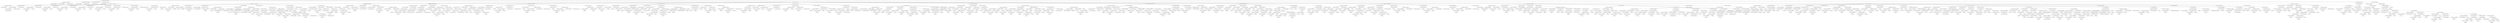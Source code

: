 strict digraph  {
<_ast.alias object at 0xa1883f3d0>;
<_ast.alias object at 0xa1883f8d0>;
<_ast.alias object at 0x1053c88d0>;
<_ast.ImportFrom object at 0xa1883f590>;
<_ast.alias object at 0xa1c0d02d0>;
<_ast.alias object at 0xa1c0d0050>;
<_ast.ImportFrom object at 0xa179fe810>;
<_ast.alias object at 0xa1c0d0110>;
<_ast.ImportFrom object at 0xa1c0d0310>;
<_ast.alias object at 0xa1c0d0390>;
<_ast.ImportFrom object at 0xa1c0d0b10>;
<_ast.arg object at 0xa1c0d0490>;
<_ast.arguments object at 0xa1c0d0290>;
<_ast.Load object at 0x10295c1d0>;
<_ast.Name object at 0xa1c0d03d0>;
<_ast.Store object at 0x10295c290>;
<_ast.Attribute object at 0xa1c0d0510>;
<_ast.Str object at 0xa1c0d0590>;
<_ast.Assign object at 0xa1c0d0350>;
<_ast.Name object at 0xa1c0d04d0>;
Load8956090;
<_ast.Attribute object at 0xa1c0d0610>;
Store3538056;
<_ast.Str object at 0xa1c0d0690>;
<_ast.Assign object at 0xa1c0d0450>;
<_ast.Name object at 0xa1c0d05d0>;
Load5230096;
<_ast.Attribute object at 0xa1c0d0710>;
Store1342811;
<_ast.Str object at 0xa1c0d0790>;
<_ast.Assign object at 0xa1c0d0550>;
<_ast.Name object at 0xa1c0d06d0>;
Load3764502;
<_ast.Attribute object at 0xa1c0d0810>;
Store2760817;
<_ast.Num object at 0xa1c0d08d0>;
<_ast.Assign object at 0xa1c0d0650>;
<_ast.Name object at 0xa1c0d07d0>;
Load22064;
<_ast.Attribute object at 0xa1c0d0990>;
Store143484;
<_ast.List object at 0xa1c0d0a10>;
Load2812091;
<_ast.Assign object at 0xa1c0d0750>;
<_ast.Name object at 0xa1c0d0950>;
Load3517095;
<_ast.Attribute object at 0xa1c0d0ad0>;
Store7581424;
<_ast.Num object at 0xa1c0d0b90>;
<_ast.Assign object at 0xa1c0d0890>;
<_ast.Name object at 0xa1c0d0a90>;
Load6448400;
<_ast.Attribute object at 0xa1c0d0c10>;
Store5190739;
<_ast.Num object at 0xa1c0d0c90>;
<_ast.Assign object at 0xa1c0d09d0>;
<_ast.Name object at 0xa1c0d0bd0>;
Load8794434;
<_ast.Attribute object at 0xa1c0d0d50>;
Store4529883;
<_ast.NameConstant object at 0xa1c0d0dd0>;
<_ast.Assign object at 0xa1c0d0b50>;
<_ast.Name object at 0xa1c0d0c50>;
Load485262;
<_ast.Attribute object at 0xa16d27690>;
Store5441797;
<_ast.List object at 0xa1c0d0e50>;
Load9780492;
<_ast.Assign object at 0x10543fbd0>;
<_ast.FunctionDef object at 0xa1c0d0410>;
<_ast.arg object at 0xa1c0d0250>;
<_ast.arguments object at 0xa1c0d0d10>;
<_ast.Name object at 0xa1c0d0e10>;
Load5917847;
<_ast.Attribute object at 0xa1c0d01d0>;
Store2363508;
<_ast.List object at 0xa1c0d0150>;
Load1670199;
<_ast.Assign object at 0xa1c0d0d90>;
<_ast.Name object at 0xa1c0d0090>;
Store3686883;
<_ast.Name object at 0xa1c0d0f10>;
Load9718688;
<_ast.Str object at 0xa1c0d00d0>;
<_ast.Call object at 0xa1c0d0190>;
<_ast.Assign object at 0xa1c0d0210>;
<_ast.Name object at 0xa1c0d0f90>;
Load6580660;
<_ast.Eq object at 0x102961a90>;
<_ast.Str object at 0xa1c0d0fd0>;
<_ast.Compare object at 0xa1c0d0ed0>;
<_ast.Name object at 0xa1c0d0cd0>;
Store9568150;
<_ast.Num object at 0xa1c0d0850>;
<_ast.Assign object at 0xa173d3650>;
<_ast.Name object at 0xa17a6edd0>;
Load8544331;
<_ast.Str object at 0xa1748fe50>;
<_ast.Compare object at 0xa17af7490>;
Eq5378356;
<_ast.Name object at 0xa18b39f10>;
Store4794123;
<_ast.Num object at 0xa18b39450>;
<_ast.Assign object at 0xa18b39b90>;
<_ast.Name object at 0xa169c7b50>;
Load3759834;
<_ast.Str object at 0x10541bf90>;
<_ast.Compare object at 0xa169c7ed0>;
Eq9641430;
<_ast.Name object at 0xa17a0f710>;
Store4074276;
<_ast.Num object at 0xa18ac9890>;
<_ast.Assign object at 0x10541b890>;
<_ast.Name object at 0xa1a30dd10>;
Load8717219;
<_ast.Str object at 0xa18b35590>;
<_ast.Compare object at 0xa16c51b90>;
Eq5215669;
<_ast.Name object at 0xa16903310>;
Store672400;
<_ast.Num object at 0xa14e37890>;
<_ast.Assign object at 0xa17a0b8d0>;
<_ast.Name object at 0x1053c2310>;
Load9359617;
<_ast.Str object at 0x10538c550>;
<_ast.Compare object at 0x1053c2510>;
Eq3122406;
<_ast.Name object at 0xa16957410>;
Store7616434;
<_ast.Num object at 0xa16957310>;
<_ast.Assign object at 0xa16957390>;
<_ast.Name object at 0xa16957290>;
Store7298304;
<_ast.Num object at 0xa16957550>;
<_ast.Assign object at 0xa169574d0>;
<_ast.If object at 0xa179ebc10>;
<_ast.If object at 0xa16c51610>;
<_ast.If object at 0xa169c7c90>;
<_ast.If object at 0xa1c0d0910>;
<_ast.If object at 0xa1c0d0f50>;
<_ast.Name object at 0xa16957490>;
Load5363808;
<_ast.Attribute object at 0xa16957190>;
Load6074613;
<_ast.Name object at 0xa16957110>;
Load8171139;
<_ast.Call object at 0xa16957510>;
<_ast.Expr object at 0xa16957210>;
<_ast.Name object at 0xa16957090>;
Load3338539;
<_ast.Attribute object at 0xa169573d0>;
Store6261615;
<_ast.Num object at 0xa16957350>;
<_ast.Assign object at 0x10541bb50>;
<_ast.Name object at 0xa16957250>;
Load6769244;
<_ast.Attribute object at 0xa16957850>;
Load8734733;
<_ast.NameConstant object at 0xa16957450>;
<_ast.Compare object at 0xa169572d0>;
Eq6923373;
<_ast.Name object at 0xa16957150>;
Load3249624;
<_ast.Str object at 0xa169570d0>;
<_ast.Call object at 0xa16957050>;
<_ast.Expr object at 0xa169571d0>;
<_ast.Name object at 0xa16b2e4d0>;
Load1001511;
<_ast.Attribute object at 0xa16b2e890>;
Load8986276;
<_ast.Call object at 0xa16b2e290>;
<_ast.Expr object at 0xa16b2ef90>;
<_ast.Name object at 0xa16b2ee10>;
Load6446266;
<_ast.Attribute object at 0xa16b2ea50>;
Load5262726;
<_ast.Call object at 0xa16b2e090>;
<_ast.Expr object at 0xa16b2e110>;
<_ast.If object at 0xa16957790>;
<_ast.FunctionDef object at 0xa17020050>;
<_ast.arg object at 0xa16b2eb90>;
<_ast.arguments object at 0xa16b2e2d0>;
<_ast.Name object at 0xa16b2e0d0>;
Store9263778;
<_ast.Num object at 0xa16b2e810>;
<_ast.Assign object at 0xa16b2e690>;
<_ast.Name object at 0xa16b2e5d0>;
Load8506074;
<_ast.Lt object at 0x102961c10>;
<_ast.Num object at 0xa16b2e950>;
<_ast.Compare object at 0xa16b2e9d0>;
<_ast.Name object at 0xa16b2ed50>;
Load4958511;
<_ast.Call object at 0xa16b2e910>;
<_ast.Expr object at 0xa16b2edd0>;
<_ast.Name object at 0xa16b2e790>;
Store7170357;
<_ast.Add object at 0x10295cc90>;
<_ast.Num object at 0xa16b2e390>;
<_ast.AugAssign object at 0xa16b2ecd0>;
<_ast.While object at 0xa16b2e6d0>;
<_ast.FunctionDef object at 0xa16b2e3d0>;
<_ast.arg object at 0xa16b2e150>;
<_ast.arg object at 0xa16b2eb50>;
<_ast.arguments object at 0xa16b2e650>;
<_ast.Name object at 0xa16b2e710>;
Load8053530;
<_ast.Str object at 0xa16b2e350>;
<_ast.Call object at 0xa16b2ea90>;
<_ast.Expr object at 0xa16b2ee50>;
<_ast.Name object at 0xa16b2ed90>;
Load3435035;
<_ast.Name object at 0xa16b2e750>;
Load7975594;
<_ast.Attribute object at 0xa16b2ed10>;
Load6894426;
<_ast.Call object at 0xa16b2e8d0>;
<_ast.Num object at 0xa17081b50>;
<_ast.Mult object at 0x10295ce10>;
<_ast.Num object at 0xa17081050>;
<_ast.BinOp object at 0xa17073510>;
<_ast.Name object at 0xa17437a10>;
Load5561887;
<_ast.BinOp object at 0xa16b2e310>;
Mult7018744;
<_ast.Compare object at 0xa16b2e990>;
Lt8463936;
<_ast.Name object at 0xa17081190>;
Load7247472;
<_ast.Attribute object at 0xa17081150>;
Load9132675;
<_ast.Attribute object at 0xa170810d0>;
Load6927894;
<_ast.Str object at 0xa17081210>;
<_ast.Str object at 0xa17081250>;
<_ast.List object at 0xa170811d0>;
Load1094810;
<_ast.Call object at 0xa17081a90>;
<_ast.Expr object at 0xa17081610>;
<_ast.While object at 0xa16b2ea10>;
<_ast.Name object at 0xa17081350>;
Load1887789;
<_ast.Attribute object at 0xa17081310>;
Load778843;
<_ast.Call object at 0xa170812d0>;
<_ast.Expr object at 0xa17081290>;
<_ast.FunctionDef object at 0xa17e93b50>;
<_ast.arg object at 0xa17081410>;
<_ast.arg object at 0xa17081450>;
<_ast.arg object at 0xa17081490>;
<_ast.arguments object at 0xa170813d0>;
<_ast.Name object at 0xa17081510>;
Store4809329;
<_ast.Name object at 0xa17081650>;
Load1679135;
<_ast.Name object at 0xa17081690>;
Load4010598;
<_ast.Call object at 0xa170815d0>;
<_ast.Attribute object at 0xa17081590>;
Load2745368;
<_ast.Str object at 0xa170816d0>;
<_ast.Str object at 0xa17081710>;
<_ast.Call object at 0xa17081550>;
<_ast.Assign object at 0xa170814d0>;
<_ast.Name object at 0xa17081790>;
Store6990473;
<_ast.Name object at 0xa17081850>;
Load6789776;
<_ast.Attribute object at 0xa17081810>;
Load961089;
<_ast.Str object at 0xa17081890>;
<_ast.Str object at 0xa170818d0>;
<_ast.Call object at 0xa170817d0>;
<_ast.Assign object at 0xa17081750>;
<_ast.Name object at 0xa17081950>;
Store342430;
<_ast.Name object at 0xa17081a10>;
Load5482011;
<_ast.Attribute object at 0xa170819d0>;
Load9567655;
<_ast.Str object at 0xa17081a50>;
<_ast.Str object at 0xa17081ad0>;
<_ast.Call object at 0xa17081990>;
<_ast.Assign object at 0xa17081910>;
<_ast.Name object at 0xa17081b90>;
Store7863628;
<_ast.Name object at 0xa17081c50>;
Load4284633;
<_ast.Attribute object at 0xa17081c10>;
Load2467604;
<_ast.Str object at 0xa17081c90>;
<_ast.Str object at 0xa17081cd0>;
<_ast.Call object at 0xa17081bd0>;
<_ast.Assign object at 0xa17081b10>;
<_ast.Name object at 0xa17081d90>;
Load8299627;
<_ast.Name object at 0xa17081dd0>;
Load757375;
<_ast.Name object at 0xa17081e10>;
Load5542364;
<_ast.Call object at 0xa17081d50>;
<_ast.Expr object at 0xa17081d10>;
<_ast.FunctionDef object at 0xa17081390>;
<_ast.arg object at 0xa17081ed0>;
<_ast.arguments object at 0xa17081e90>;
<_ast.Name object at 0xa17081f90>;
Store3685257;
<_ast.Num object at 0xa17081fd0>;
<_ast.Assign object at 0xa17081f50>;
<_ast.Name object at 0xa170b17d0>;
Store3806978;
<_ast.Num object at 0xa170b15d0>;
<_ast.Assign object at 0xa1882a350>;
<_ast.Name object at 0xa170b1990>;
Load3893909;
<_ast.Str object at 0xa170b1c50>;
<_ast.Call object at 0xa170b1710>;
<_ast.Expr object at 0xa170b1510>;
<_ast.Name object at 0xa170b1cd0>;
Load3083322;
<_ast.Name object at 0xa170b1d50>;
Load2853337;
<_ast.Name object at 0xa170b1dd0>;
Load816145;
<_ast.Attribute object at 0xa170b1d90>;
Load8242754;
<_ast.Call object at 0xa170b1d10>;
<_ast.Compare object at 0xa170b1c90>;
Lt678431;
<_ast.Str object at 0xa170b1e90>;
<_ast.NotIn object at 0x102969190>;
<_ast.Name object at 0xa170b1f50>;
Load6844585;
<_ast.Attribute object at 0xa170b1f10>;
Load751713;
<_ast.Name object at 0xa170b1fd0>;
Load2714659;
<_ast.Index object at 0xa170b1f90>;
<_ast.Subscript object at 0xa170b1ed0>;
Load2942062;
<_ast.Compare object at 0xa170b1e50>;
<_ast.Name object at 0xa170b1b90>;
Store5950287;
<_ast.Num object at 0xa170b1050>;
<_ast.AugAssign object at 0xa170b1bd0>;
Add4890154;
<_ast.If object at 0xa170b1e10>;
<_ast.Name object at 0xa170b10d0>;
Store4539117;
<_ast.Num object at 0xa170b1110>;
<_ast.AugAssign object at 0xa170b1090>;
Add5740413;
<_ast.While object at 0xa170b1b50>;
<_ast.Name object at 0xa170b11d0>;
Load1884365;
<_ast.Attribute object at 0xa170b1190>;
Store6555309;
<_ast.Name object at 0xa170b1210>;
Load7328444;
<_ast.Assign object at 0xa170b1150>;
<_ast.Name object at 0xa170b1310>;
Load2983658;
<_ast.Attribute object at 0xa170b12d0>;
Load8186764;
<_ast.Call object at 0xa170b1290>;
<_ast.Expr object at 0xa170b1250>;
<_ast.Name object at 0xa170b13d0>;
Load1588280;
<_ast.Name object at 0xa170b1490>;
Load9458527;
<_ast.Attribute object at 0xa170b1410>;
Load2450794;
<_ast.Str object at 0xa170b14d0>;
<_ast.Call object at 0xa170b1390>;
<_ast.Expr object at 0xa170b1350>;
<_ast.FunctionDef object at 0xa17081e50>;
<_ast.arg object at 0xa170b1610>;
<_ast.arguments object at 0xa170b1590>;
<_ast.Name object at 0xa170b1750>;
Load5171401;
<_ast.Attribute object at 0xa170b16d0>;
Load555343;
<_ast.Call object at 0xa170b1690>;
<_ast.Expr object at 0xa170b1650>;
<_ast.Name object at 0xa170b1850>;
Load7373293;
<_ast.Attribute object at 0xa170b1810>;
Store7023092;
<_ast.Name object at 0xa170b18d0>;
Load7710293;
<_ast.Str object at 0xa170b1910>;
<_ast.Call object at 0xa170b1890>;
<_ast.Assign object at 0xa170b1790>;
<_ast.Name object at 0xa170b1a10>;
Load9975933;
<_ast.Attribute object at 0xa170b19d0>;
Store5679983;
<_ast.Name object at 0xa170b1ad0>;
Load7476148;
<_ast.Str object at 0xa170b1b10>;
<_ast.Call object at 0xa170b1a50>;
<_ast.Assign object at 0xa170b1950>;
<_ast.Name object at 0xa16f7a950>;
Load1794889;
<_ast.Name object at 0xa16f7a050>;
Load1919422;
<_ast.Attribute object at 0xa16f7a0d0>;
Load887617;
<_ast.Str object at 0xa16f7a090>;
<_ast.Name object at 0xa16f7a150>;
Load8495443;
<_ast.Attribute object at 0xa16f7a110>;
Load7368468;
<_ast.Call object at 0xa16aef110>;
<_ast.Expr object at 0xa16f38990>;
<_ast.Name object at 0xa16f7a210>;
Store8148992;
<_ast.Name object at 0xa16f7a310>;
Load3153464;
<_ast.Str object at 0xa16f7a350>;
<_ast.Call object at 0xa16f7a2d0>;
<_ast.Attribute object at 0xa16f7a290>;
Load8983924;
<_ast.Call object at 0xa16f7a250>;
<_ast.Assign object at 0xa16f7a1d0>;
<_ast.Name object at 0xa1883fb90>;
Load1317459;
<_ast.In object at 0x1029690d0>;
<_ast.Str object at 0xa1883fb10>;
<_ast.Str object at 0xa1883fad0>;
<_ast.Str object at 0xa1883fa90>;
<_ast.List object at 0xa1883fb50>;
Load9692801;
<_ast.Compare object at 0xa1883fc10>;
<_ast.Name object at 0xa1883f950>;
Load7440102;
<_ast.Attribute object at 0xa1883f990>;
Load6952965;
<_ast.Call object at 0xa1883f9d0>;
<_ast.Expr object at 0xa1883fa50>;
<_ast.Name object at 0xa1883f790>;
Load6332977;
<_ast.Attribute object at 0xa1883f7d0>;
Load1420111;
<_ast.Call object at 0xa1883f810>;
<_ast.Expr object at 0xa1883f850>;
<_ast.Name object at 0xa1883f4d0>;
Load5428080;
<_ast.Attribute object at 0xa1883f6d0>;
Load7063389;
<_ast.Name object at 0xa1883f450>;
Load8868047;
<_ast.Attribute object at 0xa1883f510>;
Load2359456;
<_ast.Index object at 0xa1883f550>;
<_ast.Subscript object at 0xa1883f710>;
Store3834078;
<_ast.Name object at 0xa1883f890>;
Load1268551;
<_ast.Attribute object at 0xa1883fc50>;
Load799842;
<_ast.Name object at 0xa1883f1d0>;
Load3413911;
<_ast.Attribute object at 0xa1883f090>;
Load7255960;
<_ast.List object at 0xa1883fa10>;
Load4394217;
<_ast.Assign object at 0xa1883f750>;
<_ast.Name object at 0xa1883f910>;
Load6146314;
<_ast.Attribute object at 0xa1883fbd0>;
Store8020355;
<_ast.Num object at 0xa16f7a3d0>;
<_ast.AugAssign object at 0xa1883f390>;
Add5257628;
<_ast.Name object at 0xa16f7a4d0>;
Load700635;
<_ast.Attribute object at 0xa16f7a490>;
Load4883961;
<_ast.Call object at 0xa16f7a450>;
<_ast.Expr object at 0xa16f7a410>;
<_ast.Name object at 0xa16f7a5d0>;
Load3256778;
<_ast.Attribute object at 0xa16f7a590>;
Load1023889;
<_ast.Call object at 0xa16f7a550>;
<_ast.Expr object at 0xa16f7a510>;
<_ast.If object at 0xa17596150>;
<_ast.FunctionDef object at 0xa170b1550>;
<_ast.arg object at 0xa16f7a690>;
<_ast.arguments object at 0xa16f7a650>;
<_ast.Name object at 0xa16f7a710>;
Store9205012;
<_ast.Num object at 0xa16f7a750>;
<_ast.Assign object at 0xa16f7a6d0>;
<_ast.Name object at 0xa16f7a810>;
Load3185073;
<_ast.Str object at 0xa16f7a850>;
<_ast.Call object at 0xa16f7a7d0>;
<_ast.Expr object at 0xa16f7a790>;
<_ast.Name object at 0xa16f7a910>;
Load5492173;
<_ast.Name object at 0xa16f7a9d0>;
Load6394530;
<_ast.Name object at 0xa16f7aa50>;
Load2216463;
<_ast.Attribute object at 0xa16f7aa10>;
Load5866319;
<_ast.Call object at 0xa16f7a990>;
<_ast.Compare object at 0xa16f7a8d0>;
Lt8565294;
<_ast.Name object at 0xa16f7aad0>;
Store4203349;
<_ast.Name object at 0xa16f7ab90>;
Load1699565;
<_ast.Name object at 0xa16f7abd0>;
Load8706194;
<_ast.Call object at 0xa16f7ab50>;
<_ast.Div object at 0x10295cf90>;
<_ast.Name object at 0xa16f7ac50>;
Load6752023;
<_ast.Name object at 0xa16f7acd0>;
Load6328761;
<_ast.Attribute object at 0xa16f7ac90>;
Load7314193;
<_ast.Call object at 0xa16f7ac10>;
<_ast.BinOp object at 0xa16f7ab10>;
<_ast.Assign object at 0xa16f7aa90>;
<_ast.Name object at 0xa16f7ad50>;
Store1290965;
<_ast.Num object at 0xa16f7ad90>;
<_ast.AugAssign object at 0xa16f7ad10>;
Mult4460201;
<_ast.Name object at 0xa16f7ae90>;
Load1893640;
<_ast.Attribute object at 0xa16f7ae50>;
Load9655280;
<_ast.Name object at 0xa16f7af10>;
Load726020;
<_ast.Index object at 0xa16f7aed0>;
<_ast.Subscript object at 0xa16f7ae10>;
Store4878503;
<_ast.Num object at 0xa16f7af90>;
<_ast.Num object at 0xa16f7afd0>;
<_ast.List object at 0xa16f7af50>;
Load8446668;
<_ast.Assign object at 0xa16f7add0>;
<_ast.Name object at 0xa16c8b5d0>;
Store7166596;
<_ast.Num object at 0xa16c8b550>;
<_ast.AugAssign object at 0xa17484a50>;
Add7693187;
<_ast.While object at 0xa16f7a890>;
<_ast.FunctionDef object at 0xa16f7a610>;
<_ast.arg object at 0xa16c8bfd0>;
<_ast.arguments object at 0xa16c8b390>;
<_ast.Name object at 0xa16c8b850>;
Load9385341;
<_ast.Attribute object at 0xa16c8b890>;
Load381703;
<_ast.Num object at 0xa16c8b810>;
<_ast.Call object at 0xa16c8b8d0>;
<_ast.Expr object at 0xa16c8ba10>;
<_ast.Name object at 0xa16c8b790>;
Store7387801;
<_ast.Name object at 0xa16c8b710>;
Load3916929;
<_ast.Name object at 0xa16c8b690>;
Load2115969;
<_ast.Str object at 0xa16c8b650>;
<_ast.Call object at 0xa16c8b6d0>;
<_ast.Call object at 0xa16c8b750>;
<_ast.Assign object at 0xa16c8b7d0>;
<_ast.Name object at 0xa16c8b4d0>;
Load1173484;
<_ast.Expr object at 0xa16c8b510>;
<_ast.Name object at 0xa16c8b450>;
Load5833453;
<_ast.Expr object at 0xa16c8b490>;
<_ast.Name object at 0xa16c8b3d0>;
Load6608772;
<_ast.Expr object at 0xa16c8b410>;
<_ast.Name object at 0xa16c8b310>;
Load9215433;
<_ast.Expr object at 0xa16c8b350>;
<_ast.Name object at 0xa16c8b250>;
Load8560486;
<_ast.Str object at 0xa16c8b210>;
<_ast.Call object at 0xa16c8b290>;
<_ast.Expr object at 0xa16c8b2d0>;
<_ast.Name object at 0xa16c8b110>;
Load8740777;
<_ast.Attribute object at 0xa16c8b150>;
Load603293;
<_ast.Call object at 0xa16c8b190>;
<_ast.Expr object at 0xa16c8b1d0>;
<_ast.ExceptHandler object at 0xa16c8b610>;
<_ast.Try object at 0xa16c8be90>;
<_ast.Name object at 0xa16c8b050>;
Load8176949;
<_ast.Attribute object at 0xa16c8b0d0>;
Load4481226;
<_ast.Name object at 0xa16c8b9d0>;
Load2542510;
<_ast.Index object at 0xa16c8b990>;
<_ast.Subscript object at 0xa178f9fd0>;
Store1458174;
<_ast.Str object at 0xa16c8bd90>;
<_ast.Str object at 0xa16c8bf90>;
<_ast.List object at 0xa16c8b090>;
Load9296528;
<_ast.Assign object at 0xa1759f850>;
<_ast.Name object at 0xa16c8be50>;
Load809956;
<_ast.Attribute object at 0xa16c8bed0>;
Load1844010;
<_ast.Call object at 0xa16c8bf10>;
<_ast.Expr object at 0xa16c8bf50>;
<_ast.Name object at 0xa16c8bcd0>;
Load947735;
<_ast.Attribute object at 0xa16c8bd10>;
Load4562247;
<_ast.Call object at 0xa16c8bd50>;
<_ast.Expr object at 0xa16c8be10>;
<_ast.FunctionDef object at 0xa16c8bbd0>;
<_ast.arg object at 0xa16c8bc10>;
<_ast.arg object at 0xa16c8bb90>;
<_ast.arguments object at 0xa16c8bc50>;
<_ast.Name object at 0xa16c8bad0>;
Load3056386;
<_ast.Call object at 0xa16c8bb10>;
<_ast.Expr object at 0xa16c8bb50>;
<_ast.Name object at 0xa16c8ba50>;
Store5408148;
<_ast.Num object at 0xa16aaf890>;
<_ast.Assign object at 0xa16c8ba90>;
<_ast.Name object at 0xa169e6f10>;
Load7426312;
<_ast.Name object at 0xa169e6fd0>;
Load8321416;
<_ast.Name object at 0xa169e6e90>;
Load1544105;
<_ast.Attribute object at 0xa169e6dd0>;
Load3490670;
<_ast.Call object at 0xa169e62d0>;
<_ast.Compare object at 0xa169e6bd0>;
Lt9640858;
<_ast.Str object at 0xa169e6950>;
<_ast.Name object at 0xa169e6a90>;
Load2234491;
<_ast.Attribute object at 0xa169e6610>;
Load7474689;
<_ast.Name object at 0xa169e68d0>;
Load6561777;
<_ast.Index object at 0xa169e6f90>;
<_ast.Subscript object at 0xa169e6d90>;
Load3282118;
<_ast.Compare object at 0xa169e6250>;
NotIn9838391;
<_ast.Name object at 0xa169e6210>;
Load2531382;
<_ast.Attribute object at 0xa169e63d0>;
Load82526;
<_ast.Name object at 0xa169e6750>;
Load6249098;
<_ast.Attribute object at 0xa169e6b10>;
Load9820576;
<_ast.Name object at 0xa169e6e50>;
Load1395225;
<_ast.Index object at 0xa169e6910>;
<_ast.Subscript object at 0xa169e6650>;
Load7152144;
<_ast.Name object at 0xa169e6c50>;
Load4600670;
<_ast.Call object at 0xa169e6050>;
<_ast.Expr object at 0xa169e6890>;
<_ast.If object at 0xa169e64d0>;
<_ast.Name object at 0xa169e66d0>;
Store7418831;
<_ast.Num object at 0xa169e6c10>;
<_ast.AugAssign object at 0xa169e6f50>;
Add4273950;
<_ast.While object at 0xa169e6690>;
<_ast.Name object at 0xa169e6410>;
Store3077614;
<_ast.Name object at 0xa169e6290>;
Load4988172;
<_ast.Call object at 0xa169e61d0>;
<_ast.Assign object at 0xa169e6590>;
<_ast.Name object at 0xa169e6510>;
Load9251866;
<_ast.Str object at 0xa169e6990>;
<_ast.Compare object at 0xa169e6310>;
Eq303355;
<_ast.Name object at 0xa169e60d0>;
Load6925227;
<_ast.Attribute object at 0xa169e6ed0>;
Load2111450;
<_ast.Call object at 0xa169e6cd0>;
<_ast.Expr object at 0xa169e6350>;
<_ast.If object at 0xa169e6810>;
<_ast.FunctionDef object at 0xa16c8bc90>;
<_ast.arg object at 0xa169e6a50>;
<_ast.arg object at 0xa169e6710>;
<_ast.arguments object at 0xa169e6c90>;
<_ast.Name object at 0xa169e6a10>;
Load7295184;
<_ast.Name object at 0xa169e6490>;
Load4389101;
<_ast.Attribute object at 0xa169e6090>;
Load6021507;
<_ast.Call object at 0xa169e6850>;
<_ast.Name object at 0xa169e6b50>;
Load2884158;
<_ast.Name object at 0xa169e6550>;
Load9822659;
<_ast.Call object at 0xa169e69d0>;
<_ast.Compare object at 0xa169e65d0>;
Lt4681202;
<_ast.Name object at 0xa169e6b90>;
Load1260871;
<_ast.Attribute object at 0xa169e67d0>;
Load920258;
<_ast.Attribute object at 0xa169e6790>;
Load6273367;
<_ast.Str object at 0xa169e6450>;
<_ast.Call object at 0xa169e6d50>;
<_ast.Expr object at 0xa169e6110>;
<_ast.While object at 0xa169e6ad0>;
<_ast.Name object at 0xa16d2db90>;
Store2577618;
<_ast.Name object at 0xa1829b9d0>;
Load4776154;
<_ast.Name object at 0xa1829bdd0>;
Load3989646;
<_ast.Attribute object at 0xa1829b910>;
Load1961546;
<_ast.Call object at 0xa1829bed0>;
<_ast.Attribute object at 0xa1829b7d0>;
Load6486378;
<_ast.Str object at 0xa1829bd90>;
<_ast.Str object at 0xa1829bb90>;
<_ast.Call object at 0xa1829bf10>;
<_ast.Assign object at 0xa169e6e10>;
<_ast.Name object at 0xa1829be10>;
Store9770134;
<_ast.Name object at 0xa1829bfd0>;
Load5237836;
<_ast.Attribute object at 0xa1829bf90>;
Load3785448;
<_ast.Str object at 0xa1829be90>;
<_ast.Str object at 0xa1829be50>;
<_ast.Call object at 0xa1829bf50>;
<_ast.Assign object at 0xa1829bd50>;
<_ast.Name object at 0xa1829b090>;
Store8431004;
<_ast.Name object at 0xa1829b150>;
Load6124576;
<_ast.Attribute object at 0xa1829b110>;
Load1471673;
<_ast.Str object at 0xa1829b190>;
<_ast.Str object at 0xa1829b1d0>;
<_ast.Call object at 0xa1829b0d0>;
<_ast.Assign object at 0xa1829b050>;
<_ast.Name object at 0xa1829b250>;
Store1647665;
<_ast.Name object at 0xa1829b310>;
Load5312997;
<_ast.Attribute object at 0xa1829b2d0>;
Load6223214;
<_ast.Str object at 0xa1829b350>;
<_ast.Str object at 0xa1829b390>;
<_ast.Call object at 0xa1829b290>;
<_ast.Assign object at 0xa1829b210>;
<_ast.Name object at 0xa1829b450>;
Load2184573;
<_ast.Name object at 0xa1829b490>;
Load459697;
<_ast.Call object at 0xa1829b410>;
<_ast.Expr object at 0xa1829b3d0>;
<_ast.FunctionDef object at 0xa169e6390>;
<_ast.arg object at 0xa1829b550>;
<_ast.arguments object at 0xa1829b510>;
<_ast.Name object at 0xa1829b610>;
Store753308;
<_ast.Num object at 0xa1829b690>;
<_ast.Assign object at 0xa1829b5d0>;
<_ast.Name object at 0xa1829b750>;
Store608285;
<_ast.Num object at 0xa1829b790>;
<_ast.Assign object at 0xa1829b6d0>;
<_ast.Name object at 0xa1829b8d0>;
Load6312384;
<_ast.Attribute object at 0xa1829b890>;
Load4375611;
<_ast.Num object at 0xa1829b950>;
<_ast.Call object at 0xa1829b850>;
<_ast.Expr object at 0xa1829b810>;
<_ast.Name object at 0xa1829ba50>;
Store3322726;
<_ast.Name object at 0xa1829bad0>;
Load8720780;
<_ast.Name object at 0xa1829bb50>;
Load4873041;
<_ast.Str object at 0xa1829bbd0>;
<_ast.Call object at 0xa1829bb10>;
<_ast.Call object at 0xa1829ba90>;
<_ast.Assign object at 0xa1829ba10>;
<_ast.Name object at 0xa1829bcd0>;
Load6731901;
<_ast.Expr object at 0xa1829bc50>;
<_ast.Name object at 0xa16f34350>;
Load7575354;
<_ast.Expr object at 0xa1829bd10>;
<_ast.Name object at 0xa1a3231d0>;
Load7940120;
<_ast.Expr object at 0xa169b00d0>;
<_ast.Name object at 0xa1a3236d0>;
Load7485618;
<_ast.Expr object at 0xa1a323790>;
<_ast.Name object at 0xa1a323250>;
Load6453833;
<_ast.Str object at 0xa1a323210>;
<_ast.Call object at 0xa1a323e10>;
<_ast.Expr object at 0xa1a323990>;
<_ast.Name object at 0xa1a323650>;
Load1611268;
<_ast.Attribute object at 0xa1a323d50>;
Load8796613;
<_ast.Call object at 0xa1a323910>;
<_ast.Expr object at 0xa1a323590>;
<_ast.ExceptHandler object at 0xa1829bc10>;
<_ast.Try object at 0xa1829b990>;
<_ast.Name object at 0xa1a323110>;
Load7503248;
<_ast.Name object at 0xa1a323950>;
Load2739627;
<_ast.Num object at 0xa1a323ad0>;
<_ast.Name object at 0xa1a323310>;
Load4405857;
<_ast.Name object at 0xa1a323c10>;
Load4671395;
<_ast.Attribute object at 0xa1a323a90>;
Load2719379;
<_ast.Call object at 0xa1a323f50>;
<_ast.Call object at 0xa1a323b10>;
<_ast.Compare object at 0xa1a323710>;
In2584995;
<_ast.Str object at 0xa1a323290>;
<_ast.Name object at 0xa1a3235d0>;
Load3488557;
<_ast.Attribute object at 0xa1a323190>;
Load2285591;
<_ast.Name object at 0xa1a323e50>;
Load9522061;
<_ast.Index object at 0xa1a323510>;
<_ast.Subscript object at 0xa1a3230d0>;
Load9420686;
<_ast.Compare object at 0xa1a323490>;
NotIn4287032;
<_ast.Name object at 0xa1a323d90>;
Store2196094;
<_ast.Name object at 0xa1a323d10>;
Load6931129;
<_ast.Attribute object at 0xa1a323a50>;
Load3180155;
<_ast.Name object at 0xa1a3232d0>;
Load5914524;
<_ast.Index object at 0xa1a323390>;
<_ast.Subscript object at 0xa1a323690>;
Load8729304;
<_ast.Assign object at 0xa1a323c90>;
<_ast.Name object at 0xa1a323ed0>;
Load5983929;
<_ast.Name object at 0xa1a323150>;
Load6517354;
<_ast.Num object at 0xa1a323c50>;
<_ast.Index object at 0xa1a323890>;
<_ast.Subscript object at 0xa1a3238d0>;
Load1820449;
<_ast.Str object at 0xa1a323050>;
<_ast.Name object at 0xa1a323f10>;
Load6750566;
<_ast.Num object at 0xa1a3233d0>;
<_ast.Index object at 0xa1a323350>;
<_ast.Subscript object at 0xa1a323b50>;
Load2760297;
<_ast.Call object at 0xa1a323f90>;
<_ast.Expr object at 0xa1a323e90>;
<_ast.Name object at 0xa1a323610>;
Store2423943;
<_ast.Name object at 0xa1a323b90>;
Load9914230;
<_ast.Str object at 0xa1a323fd0>;
<_ast.Call object at 0xa1a323cd0>;
<_ast.Assign object at 0xa1a323550>;
<_ast.Name object at 0xa1a3239d0>;
Load1591609;
<_ast.Attribute object at 0xa1a323dd0>;
Load5976395;
<_ast.Name object at 0xa1a323410>;
Load243320;
<_ast.Index object at 0xa1a323090>;
<_ast.Subscript object at 0xa1a3237d0>;
Load9000791;
<_ast.Num object at 0xa18abae90>;
<_ast.Index object at 0xa17a81590>;
<_ast.Subscript object at 0xa1a323bd0>;
Store384419;
<_ast.Name object at 0xa18aba610>;
Load5907762;
<_ast.Assign object at 0xa1a323750>;
<_ast.Name object at 0xa18aba150>;
Load644638;
<_ast.Str object at 0xa18abafd0>;
<_ast.Call object at 0xa18aba8d0>;
<_ast.Expr object at 0xa18abadd0>;
<_ast.If object at 0xa1a323450>;
<_ast.Name object at 0xa18abaad0>;
Load8580196;
<_ast.Str object at 0xa18aba290>;
<_ast.Call object at 0xa18aba310>;
<_ast.Expr object at 0xa18aba350>;
<_ast.If object at 0xa1a323a10>;
<_ast.Name object at 0xa18aba9d0>;
Load3969345;
<_ast.Attribute object at 0xa18aba450>;
Load7736218;
<_ast.Call object at 0xa18abac50>;
<_ast.Expr object at 0xa18abaf10>;
<_ast.Name object at 0xa18aba950>;
Load8389286;
<_ast.Attribute object at 0xa18aba1d0>;
Load546249;
<_ast.Call object at 0xa18abad90>;
<_ast.Expr object at 0xa18aba250>;
<_ast.FunctionDef object at 0xa1829b4d0>;
<_ast.arg object at 0xa18aba2d0>;
<_ast.arguments object at 0xa18aba590>;
<_ast.Name object at 0xa18aba890>;
Store5092278;
<_ast.NameConstant object at 0xa18aba550>;
<_ast.Assign object at 0xa18aba3d0>;
<_ast.Name object at 0xa18aba4d0>;
Store194233;
<_ast.Num object at 0xa18aba910>;
<_ast.Assign object at 0xa18aba0d0>;
<_ast.Name object at 0xa18abae10>;
Load8872570;
<_ast.Str object at 0xa18aba190>;
<_ast.Call object at 0xa18aba710>;
<_ast.Expr object at 0xa18abab10>;
<_ast.Name object at 0xa18aba390>;
Load9618189;
<_ast.Name object at 0xa18aba650>;
Load1892358;
<_ast.Attribute object at 0xa18aba790>;
Load1187316;
<_ast.Call object at 0xa18aba410>;
<_ast.Expr object at 0xa18aba050>;
<_ast.Str object at 0xa18abac90>;
<_ast.Name object at 0xa18abaa50>;
Load226775;
<_ast.Attribute object at 0xa18abacd0>;
Load6515444;
<_ast.Name object at 0xa18abaf50>;
Load1810928;
<_ast.Index object at 0xa18abaa10>;
<_ast.Subscript object at 0xa18aba5d0>;
Load5315564;
<_ast.Compare object at 0xa18aba210>;
In953458;
<_ast.Name object at 0xa18abaed0>;
Load5706668;
<_ast.Attribute object at 0xa18abad50>;
Store6006446;
<_ast.Num object at 0xa18aba690>;
<_ast.AugAssign object at 0xa18aba090>;
Add6793471;
<_ast.Name object at 0xa18aba6d0>;
Store4133239;
<_ast.Name object at 0xa18abaa90>;
Load3706462;
<_ast.Num object at 0xa18aba750>;
<_ast.Name object at 0xa18abae50>;
Load1494730;
<_ast.Name object at 0xa18abab50>;
Load3309343;
<_ast.Attribute object at 0xa18aba850>;
Load3605572;
<_ast.Call object at 0xa18abab90>;
<_ast.Call object at 0xa18aba490>;
<_ast.Assign object at 0xa18abad10>;
<_ast.While object at 0xa18aba110>;
<_ast.Name object at 0xa16b7acd0>;
Load7779033;
<_ast.Name object at 0xa17d8cb50>;
Load5542674;
<_ast.Attribute object at 0xa16b7a0d0>;
Load9257922;
<_ast.Call object at 0xa18aba7d0>;
<_ast.Expr object at 0xa18aba810>;
<_ast.Name object at 0xa17d8cfd0>;
Store124069;
<_ast.Name object at 0xa17d8c790>;
Load3156162;
<_ast.Attribute object at 0xa17d8cd90>;
Load958139;
<_ast.Name object at 0xa17d8c890>;
Load2469184;
<_ast.Index object at 0xa17d8cb10>;
<_ast.Subscript object at 0xa17d8cc10>;
Load6981653;
<_ast.Assign object at 0xa17d8cf10>;
<_ast.Name object at 0xa17d8c690>;
Store4527121;
<_ast.NameConstant object at 0xa17d8c490>;
<_ast.Assign object at 0xa17d8c310>;
<_ast.Name object at 0xa17d8ca90>;
Load1275418;
<_ast.NameConstant object at 0xa17d8c910>;
<_ast.Compare object at 0xa17d8c810>;
Eq3172139;
<_ast.Name object at 0xa17d8c990>;
Load2817243;
<_ast.Str object at 0xa17d8c3d0>;
<_ast.Name object at 0xa17d8c190>;
Load3756872;
<_ast.Attribute object at 0xa17d8c4d0>;
Load8574610;
<_ast.Call object at 0xa17d8c950>;
<_ast.Expr object at 0xa17d8cc50>;
<_ast.Name object at 0xa17d8c450>;
Store6100529;
<_ast.NameConstant object at 0xa17d8ccd0>;
<_ast.Assign object at 0xa17d8c5d0>;
<_ast.Name object at 0xa17d8c090>;
Load7454837;
<_ast.Str object at 0xa17d8c710>;
<_ast.Name object at 0xa17d8cad0>;
Load996366;
<_ast.Num object at 0xa17d8cb90>;
<_ast.Index object at 0xa17d8ce10>;
<_ast.Subscript object at 0xa17d8c650>;
Load7637391;
<_ast.Call object at 0xa17d8c610>;
<_ast.Expr object at 0xa17d8c210>;
<_ast.Name object at 0xa17d8c390>;
Load7928170;
<_ast.Attribute object at 0xa17d8cf90>;
Load4355876;
<_ast.Name object at 0xa17d8ca10>;
Load3880829;
<_ast.Num object at 0xa17d8c590>;
<_ast.Index object at 0xa17d8c8d0>;
<_ast.Subscript object at 0xa17d8ca50>;
Load6099719;
<_ast.Call object at 0xa17d8cdd0>;
<_ast.Expr object at 0xa17d8ce90>;
<_ast.Name object at 0xa17d8c150>;
Store9736747;
<_ast.Name object at 0xa17d8c9d0>;
Load2257482;
<_ast.Str object at 0xa17d8ce50>;
<_ast.Call object at 0xa17d8cf50>;
<_ast.Assign object at 0xa17d8cbd0>;
<_ast.Name object at 0xa17d8c750>;
Load512680;
<_ast.Num object at 0xa17d8c410>;
<_ast.Index object at 0xa17d8c7d0>;
<_ast.Subscript object at 0xa17d8c050>;
Load4754826;
<_ast.Name object at 0xa17d8c250>;
Load7075664;
<_ast.Compare object at 0xa17d8c550>;
Eq1059570;
<_ast.Name object at 0xa17d8c350>;
Load4906739;
<_ast.Str object at 0xa17d8c850>;
<_ast.Call object at 0xa17d8cd10>;
<_ast.Expr object at 0xa17d8c110>;
<_ast.Name object at 0xa17d8c510>;
Store6689391;
<_ast.NameConstant object at 0xa17d8c0d0>;
<_ast.Assign object at 0xa17d8cc90>;
<_ast.Name object at 0xa175a8110>;
Store5051315;
<_ast.Num object at 0xa16dba790>;
<_ast.Assign object at 0xa17d8c6d0>;
<_ast.Name object at 0xa16dbac10>;
Load4076644;
<_ast.Name object at 0xa16dbadd0>;
Load6799693;
<_ast.Name object at 0xa16dba990>;
Load341859;
<_ast.Num object at 0xa16dbae10>;
<_ast.Index object at 0xa16dbac90>;
<_ast.Subscript object at 0xa16dbab50>;
Load7558959;
<_ast.Call object at 0xa16dba590>;
<_ast.Compare object at 0xa16dba510>;
Lt6957808;
<_ast.Name object at 0xa16dbaf10>;
Load6547066;
<_ast.Num object at 0xa16dba8d0>;
<_ast.Index object at 0xa16dbacd0>;
<_ast.Subscript object at 0xa16dbab90>;
Load7394318;
<_ast.Name object at 0xa16dbaed0>;
Load5719630;
<_ast.Index object at 0xa16dba290>;
<_ast.Subscript object at 0xa16dba450>;
Load5309897;
<_ast.Name object at 0xa16dba9d0>;
Load2527221;
<_ast.Compare object at 0xa16dba050>;
Eq4421339;
<_ast.Name object at 0xa16dba490>;
Load7016092;
<_ast.Attribute object at 0xa16dba350>;
Load5542082;
<_ast.Name object at 0xa16dba810>;
Load8256128;
<_ast.Index object at 0xa16dba4d0>;
<_ast.Subscript object at 0xa16dba610>;
Store6066993;
<_ast.Name object at 0xa16dba7d0>;
Load5692077;
<_ast.Assign object at 0xa16dba5d0>;
<_ast.Name object at 0xa16dba710>;
Store8533657;
<_ast.NameConstant object at 0xa16dba6d0>;
<_ast.Assign object at 0xa16dba750>;
<_ast.If object at 0xa16dba110>;
<_ast.Name object at 0xa16dba650>;
Store1120847;
<_ast.Num object at 0xa16dba310>;
<_ast.AugAssign object at 0xa16dba690>;
Add1844625;
<_ast.While object at 0xa16dbaad0>;
<_ast.If object at 0xa17d8cd50>;
<_ast.Name object at 0xa16dba1d0>;
Load9756199;
<_ast.NameConstant object at 0xa16dba190>;
<_ast.Compare object at 0xa16dba210>;
Eq5082723;
<_ast.Name object at 0xa16dbaa50>;
Load3558125;
<_ast.Attribute object at 0xa16dbad90>;
Store8376228;
<_ast.Sub object at 0x10295cd50>;
<_ast.Num object at 0xa16dbaa10>;
<_ast.AugAssign object at 0xa16dba150>;
<_ast.If object at 0xa16dba250>;
<_ast.Name object at 0xa16dba890>;
Load6395841;
<_ast.Attribute object at 0xa16dba410>;
Load9897501;
<_ast.Num object at 0xa16dba0d0>;
<_ast.Compare object at 0xa16dba390>;
Lt3117917;
<_ast.Name object at 0xa16dbafd0>;
Store8693046;
<_ast.NameConstant object at 0xa16dbad50>;
<_ast.Assign object at 0xa16dbabd0>;
<_ast.If object at 0xa16dbad10>;
<_ast.Str object at 0xa16dbab10>;
<_ast.Name object at 0xa16dba950>;
Load6524650;
<_ast.Attribute object at 0xa16dbaa90>;
Load4736155;
<_ast.Compare object at 0xa16dbaf90>;
NotIn603081;
<_ast.Name object at 0xa16dba2d0>;
Store9215065;
<_ast.NameConstant object at 0xa16dba850>;
<_ast.Assign object at 0xa16dba090>;
<_ast.If object at 0xa16dbaf50>;
<_ast.While object at 0xa17d8ced0>;
<_ast.Name object at 0xa16dba910>;
Load1492642;
<_ast.Name object at 0xa18648990>;
Load5771245;
<_ast.Num object at 0xa16c9c550>;
<_ast.Index object at 0xa16c4b610>;
<_ast.Subscript object at 0xa16dbac50>;
Load6600462;
<_ast.Call object at 0xa16dba550>;
<_ast.Expr object at 0xa16dbae90>;
<_ast.Name object at 0xa16c9c610>;
Load5587583;
<_ast.Str object at 0xa16c9c390>;
<_ast.Call object at 0xa16c9cc90>;
<_ast.Expr object at 0xa16c9c090>;
<_ast.Name object at 0xa16c9c690>;
Load2034875;
<_ast.Attribute object at 0xa16c9c250>;
Load298106;
<_ast.Call object at 0xa16c9c650>;
<_ast.Expr object at 0xa16c9c2d0>;
<_ast.Name object at 0xa16c9c790>;
Load5438504;
<_ast.Attribute object at 0xa16c9c750>;
Load3287587;
<_ast.Call object at 0xa16c9c710>;
<_ast.Expr object at 0xa16c9c6d0>;
<_ast.FunctionDef object at 0xa18aba510>;
<_ast.arg object at 0xa16c9c890>;
<_ast.arguments object at 0xa16c9c850>;
<_ast.Name object at 0xa16c9c990>;
Load1547595;
<_ast.Attribute object at 0xa16c9c950>;
Load6103495;
<_ast.Call object at 0xa16c9c910>;
<_ast.Expr object at 0xa16c9c8d0>;
<_ast.Name object at 0xa16c9ca90>;
Load8693309;
<_ast.Str object at 0xa16c9cb10>;
<_ast.Name object at 0xa16c9cb90>;
Load4650392;
<_ast.Name object at 0xa16c9cd50>;
Load5154498;
<_ast.Name object at 0xa16c9cdd0>;
Load6063588;
<_ast.Attribute object at 0xa16c9cd90>;
Load1468267;
<_ast.Call object at 0xa16c9cd10>;
<_ast.Num object at 0xa16c9ce10>;
<_ast.BinOp object at 0xa16c9cc50>;
Div1941134;
<_ast.Num object at 0xa16c9ce50>;
<_ast.BinOp object at 0xa16c9cbd0>;
Div4355818;
<_ast.Call object at 0xa16c9cb50>;
<_ast.Str object at 0xa16c9ced0>;
<_ast.Call object at 0xa16c9ca50>;
<_ast.Expr object at 0xa16c9c9d0>;
<_ast.Name object at 0xa16c9cf90>;
Store5062626;
<_ast.Name object at 0xa16c9c5d0>;
Load9060483;
<_ast.Str object at 0xa16c9c590>;
<_ast.Call object at 0xa16c9cfd0>;
<_ast.Assign object at 0xa16c9cf10>;
<_ast.Name object at 0xa16c9c290>;
Load3118135;
<_ast.Str object at 0xa16c9cc10>;
<_ast.Compare object at 0xa16c9c1d0>;
Eq3359492;
<_ast.Name object at 0xa16c9c210>;
Load6115339;
<_ast.Attribute object at 0xa16c9ce90>;
Load4446444;
<_ast.Call object at 0xa16c9ccd0>;
<_ast.Expr object at 0xa16c9cad0>;
<_ast.Name object at 0xa16c9c110>;
Load8912284;
<_ast.Str object at 0xa16c9c150>;
<_ast.Compare object at 0xa16c9c0d0>;
Eq8073210;
<_ast.Name object at 0xa16c9c3d0>;
Load7907467;
<_ast.Attribute object at 0xa16c9c350>;
Load2318630;
<_ast.Call object at 0xa16c9c310>;
<_ast.Expr object at 0xa16c9c190>;
<_ast.Name object at 0xa16c9c490>;
Load4706498;
<_ast.Str object at 0xa16c9c4d0>;
<_ast.Compare object at 0xa16c9c450>;
Eq1251539;
<_ast.Name object at 0xa1685ac90>;
Load769508;
<_ast.Attribute object at 0xa1685afd0>;
Load773284;
<_ast.Call object at 0xa1757c850>;
<_ast.Expr object at 0xa16c9c510>;
<_ast.Name object at 0xa1685ad50>;
Load4111826;
<_ast.Str object at 0xa1685a610>;
<_ast.Compare object at 0xa1685ac50>;
Eq1830214;
<_ast.Name object at 0xa1685abd0>;
Load2855003;
<_ast.Attribute object at 0xa1685a750>;
Load1519812;
<_ast.Call object at 0xa1685ab90>;
<_ast.Expr object at 0xa1685a810>;
<_ast.Name object at 0xa1685add0>;
Load950289;
<_ast.Str object at 0xa1685ae10>;
<_ast.Compare object at 0xa1685ad90>;
Eq841124;
<_ast.Name object at 0xa1685af10>;
Load4735892;
<_ast.Attribute object at 0xa1685aed0>;
Load1436693;
<_ast.Str object at 0xa1685af50>;
<_ast.Call object at 0xa1685ae90>;
<_ast.Expr object at 0xa1685ae50>;
<_ast.Name object at 0xa1685a090>;
Load5137342;
<_ast.Str object at 0xa1685a0d0>;
<_ast.Compare object at 0xa1685a050>;
Eq7463176;
<_ast.Name object at 0xa1685a1d0>;
Load3407947;
<_ast.Attribute object at 0xa1685a190>;
Load881457;
<_ast.Call object at 0xa1685a150>;
<_ast.Expr object at 0xa1685a110>;
<_ast.Name object at 0xa1685a290>;
Load2411605;
<_ast.Str object at 0xa1685a2d0>;
<_ast.Call object at 0xa1685a250>;
<_ast.Expr object at 0xa1685a210>;
<_ast.Name object at 0xa1685a3d0>;
Load1955302;
<_ast.Attribute object at 0xa1685a390>;
Load3138213;
<_ast.Call object at 0xa1685a350>;
<_ast.Expr object at 0xa1685a310>;
<_ast.If object at 0xa1685af90>;
<_ast.If object at 0xa1685a9d0>;
<_ast.If object at 0xa1685ac10>;
<_ast.If object at 0xa16c9c410>;
<_ast.If object at 0xa16c9c050>;
<_ast.If object at 0xa16c9cf50>;
<_ast.FunctionDef object at 0xa16c9c7d0>;
<_ast.ClassDef object at 0xa1c0d0e90>;
<_ast.Name object at 0xa1685a410>;
Store2410002;
<_ast.Name object at 0xa1685a490>;
Load9434860;
<_ast.Call object at 0xa1685a450>;
<_ast.Assign object at 0xa17435210>;
<_ast.Name object at 0xa1685a5d0>;
Load6825870;
<_ast.Attribute object at 0xa1685a590>;
Load3423136;
<_ast.Call object at 0xa1685a510>;
<_ast.Expr object at 0xa1685a4d0>;
<_ast.Module object at 0xa17aedd90>;
<_ast.ImportFrom object at 0xa1883f590> -> <_ast.alias object at 0xa1883f3d0>;
<_ast.ImportFrom object at 0xa1883f590> -> <_ast.alias object at 0xa1883f8d0>;
<_ast.ImportFrom object at 0xa1883f590> -> <_ast.alias object at 0x1053c88d0>;
<_ast.ImportFrom object at 0xa179fe810> -> <_ast.alias object at 0xa1c0d02d0>;
<_ast.ImportFrom object at 0xa179fe810> -> <_ast.alias object at 0xa1c0d0050>;
<_ast.ImportFrom object at 0xa1c0d0310> -> <_ast.alias object at 0xa1c0d0110>;
<_ast.ImportFrom object at 0xa1c0d0b10> -> <_ast.alias object at 0xa1c0d0390>;
<_ast.arguments object at 0xa1c0d0290> -> <_ast.arg object at 0xa1c0d0490>;
<_ast.Name object at 0xa1c0d03d0> -> <_ast.Load object at 0x10295c1d0>;
<_ast.Attribute object at 0xa1c0d0510> -> <_ast.Name object at 0xa1c0d03d0>;
<_ast.Attribute object at 0xa1c0d0510> -> <_ast.Store object at 0x10295c290>;
<_ast.Assign object at 0xa1c0d0350> -> <_ast.Attribute object at 0xa1c0d0510>;
<_ast.Assign object at 0xa1c0d0350> -> <_ast.Str object at 0xa1c0d0590>;
<_ast.Name object at 0xa1c0d04d0> -> Load8956090;
<_ast.Attribute object at 0xa1c0d0610> -> <_ast.Name object at 0xa1c0d04d0>;
<_ast.Attribute object at 0xa1c0d0610> -> Store3538056;
<_ast.Assign object at 0xa1c0d0450> -> <_ast.Attribute object at 0xa1c0d0610>;
<_ast.Assign object at 0xa1c0d0450> -> <_ast.Str object at 0xa1c0d0690>;
<_ast.Name object at 0xa1c0d05d0> -> Load5230096;
<_ast.Attribute object at 0xa1c0d0710> -> <_ast.Name object at 0xa1c0d05d0>;
<_ast.Attribute object at 0xa1c0d0710> -> Store1342811;
<_ast.Assign object at 0xa1c0d0550> -> <_ast.Attribute object at 0xa1c0d0710>;
<_ast.Assign object at 0xa1c0d0550> -> <_ast.Str object at 0xa1c0d0790>;
<_ast.Name object at 0xa1c0d06d0> -> Load3764502;
<_ast.Attribute object at 0xa1c0d0810> -> <_ast.Name object at 0xa1c0d06d0>;
<_ast.Attribute object at 0xa1c0d0810> -> Store2760817;
<_ast.Assign object at 0xa1c0d0650> -> <_ast.Attribute object at 0xa1c0d0810>;
<_ast.Assign object at 0xa1c0d0650> -> <_ast.Num object at 0xa1c0d08d0>;
<_ast.Name object at 0xa1c0d07d0> -> Load22064;
<_ast.Attribute object at 0xa1c0d0990> -> <_ast.Name object at 0xa1c0d07d0>;
<_ast.Attribute object at 0xa1c0d0990> -> Store143484;
<_ast.List object at 0xa1c0d0a10> -> Load2812091;
<_ast.Assign object at 0xa1c0d0750> -> <_ast.Attribute object at 0xa1c0d0990>;
<_ast.Assign object at 0xa1c0d0750> -> <_ast.List object at 0xa1c0d0a10>;
<_ast.Name object at 0xa1c0d0950> -> Load3517095;
<_ast.Attribute object at 0xa1c0d0ad0> -> <_ast.Name object at 0xa1c0d0950>;
<_ast.Attribute object at 0xa1c0d0ad0> -> Store7581424;
<_ast.Assign object at 0xa1c0d0890> -> <_ast.Attribute object at 0xa1c0d0ad0>;
<_ast.Assign object at 0xa1c0d0890> -> <_ast.Num object at 0xa1c0d0b90>;
<_ast.Name object at 0xa1c0d0a90> -> Load6448400;
<_ast.Attribute object at 0xa1c0d0c10> -> <_ast.Name object at 0xa1c0d0a90>;
<_ast.Attribute object at 0xa1c0d0c10> -> Store5190739;
<_ast.Assign object at 0xa1c0d09d0> -> <_ast.Attribute object at 0xa1c0d0c10>;
<_ast.Assign object at 0xa1c0d09d0> -> <_ast.Num object at 0xa1c0d0c90>;
<_ast.Name object at 0xa1c0d0bd0> -> Load8794434;
<_ast.Attribute object at 0xa1c0d0d50> -> <_ast.Name object at 0xa1c0d0bd0>;
<_ast.Attribute object at 0xa1c0d0d50> -> Store4529883;
<_ast.Assign object at 0xa1c0d0b50> -> <_ast.Attribute object at 0xa1c0d0d50>;
<_ast.Assign object at 0xa1c0d0b50> -> <_ast.NameConstant object at 0xa1c0d0dd0>;
<_ast.Name object at 0xa1c0d0c50> -> Load485262;
<_ast.Attribute object at 0xa16d27690> -> <_ast.Name object at 0xa1c0d0c50>;
<_ast.Attribute object at 0xa16d27690> -> Store5441797;
<_ast.List object at 0xa1c0d0e50> -> Load9780492;
<_ast.Assign object at 0x10543fbd0> -> <_ast.Attribute object at 0xa16d27690>;
<_ast.Assign object at 0x10543fbd0> -> <_ast.List object at 0xa1c0d0e50>;
<_ast.FunctionDef object at 0xa1c0d0410> -> <_ast.arguments object at 0xa1c0d0290>;
<_ast.FunctionDef object at 0xa1c0d0410> -> <_ast.Assign object at 0xa1c0d0350>;
<_ast.FunctionDef object at 0xa1c0d0410> -> <_ast.Assign object at 0xa1c0d0450>;
<_ast.FunctionDef object at 0xa1c0d0410> -> <_ast.Assign object at 0xa1c0d0550>;
<_ast.FunctionDef object at 0xa1c0d0410> -> <_ast.Assign object at 0xa1c0d0650>;
<_ast.FunctionDef object at 0xa1c0d0410> -> <_ast.Assign object at 0xa1c0d0750>;
<_ast.FunctionDef object at 0xa1c0d0410> -> <_ast.Assign object at 0xa1c0d0890>;
<_ast.FunctionDef object at 0xa1c0d0410> -> <_ast.Assign object at 0xa1c0d09d0>;
<_ast.FunctionDef object at 0xa1c0d0410> -> <_ast.Assign object at 0xa1c0d0b50>;
<_ast.FunctionDef object at 0xa1c0d0410> -> <_ast.Assign object at 0x10543fbd0>;
<_ast.arguments object at 0xa1c0d0d10> -> <_ast.arg object at 0xa1c0d0250>;
<_ast.Name object at 0xa1c0d0e10> -> Load5917847;
<_ast.Attribute object at 0xa1c0d01d0> -> <_ast.Name object at 0xa1c0d0e10>;
<_ast.Attribute object at 0xa1c0d01d0> -> Store2363508;
<_ast.List object at 0xa1c0d0150> -> Load1670199;
<_ast.Assign object at 0xa1c0d0d90> -> <_ast.Attribute object at 0xa1c0d01d0>;
<_ast.Assign object at 0xa1c0d0d90> -> <_ast.List object at 0xa1c0d0150>;
<_ast.Name object at 0xa1c0d0090> -> Store3686883;
<_ast.Name object at 0xa1c0d0f10> -> Load9718688;
<_ast.Call object at 0xa1c0d0190> -> <_ast.Name object at 0xa1c0d0f10>;
<_ast.Call object at 0xa1c0d0190> -> <_ast.Str object at 0xa1c0d00d0>;
<_ast.Assign object at 0xa1c0d0210> -> <_ast.Name object at 0xa1c0d0090>;
<_ast.Assign object at 0xa1c0d0210> -> <_ast.Call object at 0xa1c0d0190>;
<_ast.Name object at 0xa1c0d0f90> -> Load6580660;
<_ast.Compare object at 0xa1c0d0ed0> -> <_ast.Name object at 0xa1c0d0f90>;
<_ast.Compare object at 0xa1c0d0ed0> -> <_ast.Eq object at 0x102961a90>;
<_ast.Compare object at 0xa1c0d0ed0> -> <_ast.Str object at 0xa1c0d0fd0>;
<_ast.Name object at 0xa1c0d0cd0> -> Store9568150;
<_ast.Assign object at 0xa173d3650> -> <_ast.Name object at 0xa1c0d0cd0>;
<_ast.Assign object at 0xa173d3650> -> <_ast.Num object at 0xa1c0d0850>;
<_ast.Name object at 0xa17a6edd0> -> Load8544331;
<_ast.Compare object at 0xa17af7490> -> <_ast.Name object at 0xa17a6edd0>;
<_ast.Compare object at 0xa17af7490> -> Eq5378356;
<_ast.Compare object at 0xa17af7490> -> <_ast.Str object at 0xa1748fe50>;
<_ast.Name object at 0xa18b39f10> -> Store4794123;
<_ast.Assign object at 0xa18b39b90> -> <_ast.Name object at 0xa18b39f10>;
<_ast.Assign object at 0xa18b39b90> -> <_ast.Num object at 0xa18b39450>;
<_ast.Name object at 0xa169c7b50> -> Load3759834;
<_ast.Compare object at 0xa169c7ed0> -> <_ast.Name object at 0xa169c7b50>;
<_ast.Compare object at 0xa169c7ed0> -> Eq9641430;
<_ast.Compare object at 0xa169c7ed0> -> <_ast.Str object at 0x10541bf90>;
<_ast.Name object at 0xa17a0f710> -> Store4074276;
<_ast.Assign object at 0x10541b890> -> <_ast.Name object at 0xa17a0f710>;
<_ast.Assign object at 0x10541b890> -> <_ast.Num object at 0xa18ac9890>;
<_ast.Name object at 0xa1a30dd10> -> Load8717219;
<_ast.Compare object at 0xa16c51b90> -> <_ast.Name object at 0xa1a30dd10>;
<_ast.Compare object at 0xa16c51b90> -> Eq5215669;
<_ast.Compare object at 0xa16c51b90> -> <_ast.Str object at 0xa18b35590>;
<_ast.Name object at 0xa16903310> -> Store672400;
<_ast.Assign object at 0xa17a0b8d0> -> <_ast.Name object at 0xa16903310>;
<_ast.Assign object at 0xa17a0b8d0> -> <_ast.Num object at 0xa14e37890>;
<_ast.Name object at 0x1053c2310> -> Load9359617;
<_ast.Compare object at 0x1053c2510> -> <_ast.Name object at 0x1053c2310>;
<_ast.Compare object at 0x1053c2510> -> Eq3122406;
<_ast.Compare object at 0x1053c2510> -> <_ast.Str object at 0x10538c550>;
<_ast.Name object at 0xa16957410> -> Store7616434;
<_ast.Assign object at 0xa16957390> -> <_ast.Name object at 0xa16957410>;
<_ast.Assign object at 0xa16957390> -> <_ast.Num object at 0xa16957310>;
<_ast.Name object at 0xa16957290> -> Store7298304;
<_ast.Assign object at 0xa169574d0> -> <_ast.Name object at 0xa16957290>;
<_ast.Assign object at 0xa169574d0> -> <_ast.Num object at 0xa16957550>;
<_ast.If object at 0xa179ebc10> -> <_ast.Compare object at 0x1053c2510>;
<_ast.If object at 0xa179ebc10> -> <_ast.Assign object at 0xa16957390>;
<_ast.If object at 0xa179ebc10> -> <_ast.Assign object at 0xa169574d0>;
<_ast.If object at 0xa16c51610> -> <_ast.Compare object at 0xa16c51b90>;
<_ast.If object at 0xa16c51610> -> <_ast.Assign object at 0xa17a0b8d0>;
<_ast.If object at 0xa16c51610> -> <_ast.If object at 0xa179ebc10>;
<_ast.If object at 0xa169c7c90> -> <_ast.Compare object at 0xa169c7ed0>;
<_ast.If object at 0xa169c7c90> -> <_ast.Assign object at 0x10541b890>;
<_ast.If object at 0xa169c7c90> -> <_ast.If object at 0xa16c51610>;
<_ast.If object at 0xa1c0d0910> -> <_ast.Compare object at 0xa17af7490>;
<_ast.If object at 0xa1c0d0910> -> <_ast.Assign object at 0xa18b39b90>;
<_ast.If object at 0xa1c0d0910> -> <_ast.If object at 0xa169c7c90>;
<_ast.If object at 0xa1c0d0f50> -> <_ast.Compare object at 0xa1c0d0ed0>;
<_ast.If object at 0xa1c0d0f50> -> <_ast.Assign object at 0xa173d3650>;
<_ast.If object at 0xa1c0d0f50> -> <_ast.If object at 0xa1c0d0910>;
<_ast.Name object at 0xa16957490> -> Load5363808;
<_ast.Attribute object at 0xa16957190> -> <_ast.Name object at 0xa16957490>;
<_ast.Attribute object at 0xa16957190> -> Load6074613;
<_ast.Name object at 0xa16957110> -> Load8171139;
<_ast.Call object at 0xa16957510> -> <_ast.Attribute object at 0xa16957190>;
<_ast.Call object at 0xa16957510> -> <_ast.Name object at 0xa16957110>;
<_ast.Expr object at 0xa16957210> -> <_ast.Call object at 0xa16957510>;
<_ast.Name object at 0xa16957090> -> Load3338539;
<_ast.Attribute object at 0xa169573d0> -> <_ast.Name object at 0xa16957090>;
<_ast.Attribute object at 0xa169573d0> -> Store6261615;
<_ast.Assign object at 0x10541bb50> -> <_ast.Attribute object at 0xa169573d0>;
<_ast.Assign object at 0x10541bb50> -> <_ast.Num object at 0xa16957350>;
<_ast.Name object at 0xa16957250> -> Load6769244;
<_ast.Attribute object at 0xa16957850> -> <_ast.Name object at 0xa16957250>;
<_ast.Attribute object at 0xa16957850> -> Load8734733;
<_ast.Compare object at 0xa169572d0> -> <_ast.Attribute object at 0xa16957850>;
<_ast.Compare object at 0xa169572d0> -> Eq6923373;
<_ast.Compare object at 0xa169572d0> -> <_ast.NameConstant object at 0xa16957450>;
<_ast.Name object at 0xa16957150> -> Load3249624;
<_ast.Call object at 0xa16957050> -> <_ast.Name object at 0xa16957150>;
<_ast.Call object at 0xa16957050> -> <_ast.Str object at 0xa169570d0>;
<_ast.Expr object at 0xa169571d0> -> <_ast.Call object at 0xa16957050>;
<_ast.Name object at 0xa16b2e4d0> -> Load1001511;
<_ast.Attribute object at 0xa16b2e890> -> <_ast.Name object at 0xa16b2e4d0>;
<_ast.Attribute object at 0xa16b2e890> -> Load8986276;
<_ast.Call object at 0xa16b2e290> -> <_ast.Attribute object at 0xa16b2e890>;
<_ast.Expr object at 0xa16b2ef90> -> <_ast.Call object at 0xa16b2e290>;
<_ast.Name object at 0xa16b2ee10> -> Load6446266;
<_ast.Attribute object at 0xa16b2ea50> -> <_ast.Name object at 0xa16b2ee10>;
<_ast.Attribute object at 0xa16b2ea50> -> Load5262726;
<_ast.Call object at 0xa16b2e090> -> <_ast.Attribute object at 0xa16b2ea50>;
<_ast.Expr object at 0xa16b2e110> -> <_ast.Call object at 0xa16b2e090>;
<_ast.If object at 0xa16957790> -> <_ast.Compare object at 0xa169572d0>;
<_ast.If object at 0xa16957790> -> <_ast.Expr object at 0xa169571d0>;
<_ast.If object at 0xa16957790> -> <_ast.Expr object at 0xa16b2ef90>;
<_ast.If object at 0xa16957790> -> <_ast.Expr object at 0xa16b2e110>;
<_ast.FunctionDef object at 0xa17020050> -> <_ast.arguments object at 0xa1c0d0d10>;
<_ast.FunctionDef object at 0xa17020050> -> <_ast.Assign object at 0xa1c0d0d90>;
<_ast.FunctionDef object at 0xa17020050> -> <_ast.Assign object at 0xa1c0d0210>;
<_ast.FunctionDef object at 0xa17020050> -> <_ast.If object at 0xa1c0d0f50>;
<_ast.FunctionDef object at 0xa17020050> -> <_ast.Expr object at 0xa16957210>;
<_ast.FunctionDef object at 0xa17020050> -> <_ast.Assign object at 0x10541bb50>;
<_ast.FunctionDef object at 0xa17020050> -> <_ast.If object at 0xa16957790>;
<_ast.arguments object at 0xa16b2e2d0> -> <_ast.arg object at 0xa16b2eb90>;
<_ast.Name object at 0xa16b2e0d0> -> Store9263778;
<_ast.Assign object at 0xa16b2e690> -> <_ast.Name object at 0xa16b2e0d0>;
<_ast.Assign object at 0xa16b2e690> -> <_ast.Num object at 0xa16b2e810>;
<_ast.Name object at 0xa16b2e5d0> -> Load8506074;
<_ast.Compare object at 0xa16b2e9d0> -> <_ast.Name object at 0xa16b2e5d0>;
<_ast.Compare object at 0xa16b2e9d0> -> <_ast.Lt object at 0x102961c10>;
<_ast.Compare object at 0xa16b2e9d0> -> <_ast.Num object at 0xa16b2e950>;
<_ast.Name object at 0xa16b2ed50> -> Load4958511;
<_ast.Call object at 0xa16b2e910> -> <_ast.Name object at 0xa16b2ed50>;
<_ast.Expr object at 0xa16b2edd0> -> <_ast.Call object at 0xa16b2e910>;
<_ast.Name object at 0xa16b2e790> -> Store7170357;
<_ast.AugAssign object at 0xa16b2ecd0> -> <_ast.Name object at 0xa16b2e790>;
<_ast.AugAssign object at 0xa16b2ecd0> -> <_ast.Add object at 0x10295cc90>;
<_ast.AugAssign object at 0xa16b2ecd0> -> <_ast.Num object at 0xa16b2e390>;
<_ast.While object at 0xa16b2e6d0> -> <_ast.Compare object at 0xa16b2e9d0>;
<_ast.While object at 0xa16b2e6d0> -> <_ast.Expr object at 0xa16b2edd0>;
<_ast.While object at 0xa16b2e6d0> -> <_ast.AugAssign object at 0xa16b2ecd0>;
<_ast.FunctionDef object at 0xa16b2e3d0> -> <_ast.arguments object at 0xa16b2e2d0>;
<_ast.FunctionDef object at 0xa16b2e3d0> -> <_ast.Assign object at 0xa16b2e690>;
<_ast.FunctionDef object at 0xa16b2e3d0> -> <_ast.While object at 0xa16b2e6d0>;
<_ast.arguments object at 0xa16b2e650> -> <_ast.arg object at 0xa16b2e150>;
<_ast.arguments object at 0xa16b2e650> -> <_ast.arg object at 0xa16b2eb50>;
<_ast.Name object at 0xa16b2e710> -> Load8053530;
<_ast.Call object at 0xa16b2ea90> -> <_ast.Name object at 0xa16b2e710>;
<_ast.Call object at 0xa16b2ea90> -> <_ast.Str object at 0xa16b2e350>;
<_ast.Expr object at 0xa16b2ee50> -> <_ast.Call object at 0xa16b2ea90>;
<_ast.Name object at 0xa16b2ed90> -> Load3435035;
<_ast.Name object at 0xa16b2e750> -> Load7975594;
<_ast.Attribute object at 0xa16b2ed10> -> <_ast.Name object at 0xa16b2e750>;
<_ast.Attribute object at 0xa16b2ed10> -> Load6894426;
<_ast.Call object at 0xa16b2e8d0> -> <_ast.Name object at 0xa16b2ed90>;
<_ast.Call object at 0xa16b2e8d0> -> <_ast.Attribute object at 0xa16b2ed10>;
<_ast.BinOp object at 0xa17073510> -> <_ast.Num object at 0xa17081b50>;
<_ast.BinOp object at 0xa17073510> -> <_ast.Mult object at 0x10295ce10>;
<_ast.BinOp object at 0xa17073510> -> <_ast.Num object at 0xa17081050>;
<_ast.Name object at 0xa17437a10> -> Load5561887;
<_ast.BinOp object at 0xa16b2e310> -> <_ast.BinOp object at 0xa17073510>;
<_ast.BinOp object at 0xa16b2e310> -> Mult7018744;
<_ast.BinOp object at 0xa16b2e310> -> <_ast.Name object at 0xa17437a10>;
<_ast.Compare object at 0xa16b2e990> -> <_ast.Call object at 0xa16b2e8d0>;
<_ast.Compare object at 0xa16b2e990> -> Lt8463936;
<_ast.Compare object at 0xa16b2e990> -> <_ast.BinOp object at 0xa16b2e310>;
<_ast.Name object at 0xa17081190> -> Load7247472;
<_ast.Attribute object at 0xa17081150> -> <_ast.Name object at 0xa17081190>;
<_ast.Attribute object at 0xa17081150> -> Load9132675;
<_ast.Attribute object at 0xa170810d0> -> <_ast.Attribute object at 0xa17081150>;
<_ast.Attribute object at 0xa170810d0> -> Load6927894;
<_ast.List object at 0xa170811d0> -> <_ast.Str object at 0xa17081210>;
<_ast.List object at 0xa170811d0> -> <_ast.Str object at 0xa17081250>;
<_ast.List object at 0xa170811d0> -> Load1094810;
<_ast.Call object at 0xa17081a90> -> <_ast.Attribute object at 0xa170810d0>;
<_ast.Call object at 0xa17081a90> -> <_ast.List object at 0xa170811d0>;
<_ast.Expr object at 0xa17081610> -> <_ast.Call object at 0xa17081a90>;
<_ast.While object at 0xa16b2ea10> -> <_ast.Compare object at 0xa16b2e990>;
<_ast.While object at 0xa16b2ea10> -> <_ast.Expr object at 0xa17081610>;
<_ast.Name object at 0xa17081350> -> Load1887789;
<_ast.Attribute object at 0xa17081310> -> <_ast.Name object at 0xa17081350>;
<_ast.Attribute object at 0xa17081310> -> Load778843;
<_ast.Call object at 0xa170812d0> -> <_ast.Attribute object at 0xa17081310>;
<_ast.Expr object at 0xa17081290> -> <_ast.Call object at 0xa170812d0>;
<_ast.FunctionDef object at 0xa17e93b50> -> <_ast.arguments object at 0xa16b2e650>;
<_ast.FunctionDef object at 0xa17e93b50> -> <_ast.Expr object at 0xa16b2ee50>;
<_ast.FunctionDef object at 0xa17e93b50> -> <_ast.While object at 0xa16b2ea10>;
<_ast.FunctionDef object at 0xa17e93b50> -> <_ast.Expr object at 0xa17081290>;
<_ast.arguments object at 0xa170813d0> -> <_ast.arg object at 0xa17081410>;
<_ast.arguments object at 0xa170813d0> -> <_ast.arg object at 0xa17081450>;
<_ast.arguments object at 0xa170813d0> -> <_ast.arg object at 0xa17081490>;
<_ast.Name object at 0xa17081510> -> Store4809329;
<_ast.Name object at 0xa17081650> -> Load1679135;
<_ast.Name object at 0xa17081690> -> Load4010598;
<_ast.Call object at 0xa170815d0> -> <_ast.Name object at 0xa17081650>;
<_ast.Call object at 0xa170815d0> -> <_ast.Name object at 0xa17081690>;
<_ast.Attribute object at 0xa17081590> -> <_ast.Call object at 0xa170815d0>;
<_ast.Attribute object at 0xa17081590> -> Load2745368;
<_ast.Call object at 0xa17081550> -> <_ast.Attribute object at 0xa17081590>;
<_ast.Call object at 0xa17081550> -> <_ast.Str object at 0xa170816d0>;
<_ast.Call object at 0xa17081550> -> <_ast.Str object at 0xa17081710>;
<_ast.Assign object at 0xa170814d0> -> <_ast.Name object at 0xa17081510>;
<_ast.Assign object at 0xa170814d0> -> <_ast.Call object at 0xa17081550>;
<_ast.Name object at 0xa17081790> -> Store6990473;
<_ast.Name object at 0xa17081850> -> Load6789776;
<_ast.Attribute object at 0xa17081810> -> <_ast.Name object at 0xa17081850>;
<_ast.Attribute object at 0xa17081810> -> Load961089;
<_ast.Call object at 0xa170817d0> -> <_ast.Attribute object at 0xa17081810>;
<_ast.Call object at 0xa170817d0> -> <_ast.Str object at 0xa17081890>;
<_ast.Call object at 0xa170817d0> -> <_ast.Str object at 0xa170818d0>;
<_ast.Assign object at 0xa17081750> -> <_ast.Name object at 0xa17081790>;
<_ast.Assign object at 0xa17081750> -> <_ast.Call object at 0xa170817d0>;
<_ast.Name object at 0xa17081950> -> Store342430;
<_ast.Name object at 0xa17081a10> -> Load5482011;
<_ast.Attribute object at 0xa170819d0> -> <_ast.Name object at 0xa17081a10>;
<_ast.Attribute object at 0xa170819d0> -> Load9567655;
<_ast.Call object at 0xa17081990> -> <_ast.Attribute object at 0xa170819d0>;
<_ast.Call object at 0xa17081990> -> <_ast.Str object at 0xa17081a50>;
<_ast.Call object at 0xa17081990> -> <_ast.Str object at 0xa17081ad0>;
<_ast.Assign object at 0xa17081910> -> <_ast.Name object at 0xa17081950>;
<_ast.Assign object at 0xa17081910> -> <_ast.Call object at 0xa17081990>;
<_ast.Name object at 0xa17081b90> -> Store7863628;
<_ast.Name object at 0xa17081c50> -> Load4284633;
<_ast.Attribute object at 0xa17081c10> -> <_ast.Name object at 0xa17081c50>;
<_ast.Attribute object at 0xa17081c10> -> Load2467604;
<_ast.Call object at 0xa17081bd0> -> <_ast.Attribute object at 0xa17081c10>;
<_ast.Call object at 0xa17081bd0> -> <_ast.Str object at 0xa17081c90>;
<_ast.Call object at 0xa17081bd0> -> <_ast.Str object at 0xa17081cd0>;
<_ast.Assign object at 0xa17081b10> -> <_ast.Name object at 0xa17081b90>;
<_ast.Assign object at 0xa17081b10> -> <_ast.Call object at 0xa17081bd0>;
<_ast.Name object at 0xa17081d90> -> Load8299627;
<_ast.Name object at 0xa17081dd0> -> Load757375;
<_ast.Name object at 0xa17081e10> -> Load5542364;
<_ast.Call object at 0xa17081d50> -> <_ast.Name object at 0xa17081d90>;
<_ast.Call object at 0xa17081d50> -> <_ast.Name object at 0xa17081dd0>;
<_ast.Call object at 0xa17081d50> -> <_ast.Name object at 0xa17081e10>;
<_ast.Expr object at 0xa17081d10> -> <_ast.Call object at 0xa17081d50>;
<_ast.FunctionDef object at 0xa17081390> -> <_ast.arguments object at 0xa170813d0>;
<_ast.FunctionDef object at 0xa17081390> -> <_ast.Assign object at 0xa170814d0>;
<_ast.FunctionDef object at 0xa17081390> -> <_ast.Assign object at 0xa17081750>;
<_ast.FunctionDef object at 0xa17081390> -> <_ast.Assign object at 0xa17081910>;
<_ast.FunctionDef object at 0xa17081390> -> <_ast.Assign object at 0xa17081b10>;
<_ast.FunctionDef object at 0xa17081390> -> <_ast.Expr object at 0xa17081d10>;
<_ast.arguments object at 0xa17081e90> -> <_ast.arg object at 0xa17081ed0>;
<_ast.Name object at 0xa17081f90> -> Store3685257;
<_ast.Assign object at 0xa17081f50> -> <_ast.Name object at 0xa17081f90>;
<_ast.Assign object at 0xa17081f50> -> <_ast.Num object at 0xa17081fd0>;
<_ast.Name object at 0xa170b17d0> -> Store3806978;
<_ast.Assign object at 0xa1882a350> -> <_ast.Name object at 0xa170b17d0>;
<_ast.Assign object at 0xa1882a350> -> <_ast.Num object at 0xa170b15d0>;
<_ast.Name object at 0xa170b1990> -> Load3893909;
<_ast.Call object at 0xa170b1710> -> <_ast.Name object at 0xa170b1990>;
<_ast.Call object at 0xa170b1710> -> <_ast.Str object at 0xa170b1c50>;
<_ast.Expr object at 0xa170b1510> -> <_ast.Call object at 0xa170b1710>;
<_ast.Name object at 0xa170b1cd0> -> Load3083322;
<_ast.Name object at 0xa170b1d50> -> Load2853337;
<_ast.Name object at 0xa170b1dd0> -> Load816145;
<_ast.Attribute object at 0xa170b1d90> -> <_ast.Name object at 0xa170b1dd0>;
<_ast.Attribute object at 0xa170b1d90> -> Load8242754;
<_ast.Call object at 0xa170b1d10> -> <_ast.Name object at 0xa170b1d50>;
<_ast.Call object at 0xa170b1d10> -> <_ast.Attribute object at 0xa170b1d90>;
<_ast.Compare object at 0xa170b1c90> -> <_ast.Name object at 0xa170b1cd0>;
<_ast.Compare object at 0xa170b1c90> -> Lt678431;
<_ast.Compare object at 0xa170b1c90> -> <_ast.Call object at 0xa170b1d10>;
<_ast.Name object at 0xa170b1f50> -> Load6844585;
<_ast.Attribute object at 0xa170b1f10> -> <_ast.Name object at 0xa170b1f50>;
<_ast.Attribute object at 0xa170b1f10> -> Load751713;
<_ast.Name object at 0xa170b1fd0> -> Load2714659;
<_ast.Index object at 0xa170b1f90> -> <_ast.Name object at 0xa170b1fd0>;
<_ast.Subscript object at 0xa170b1ed0> -> <_ast.Attribute object at 0xa170b1f10>;
<_ast.Subscript object at 0xa170b1ed0> -> <_ast.Index object at 0xa170b1f90>;
<_ast.Subscript object at 0xa170b1ed0> -> Load2942062;
<_ast.Compare object at 0xa170b1e50> -> <_ast.Str object at 0xa170b1e90>;
<_ast.Compare object at 0xa170b1e50> -> <_ast.NotIn object at 0x102969190>;
<_ast.Compare object at 0xa170b1e50> -> <_ast.Subscript object at 0xa170b1ed0>;
<_ast.Name object at 0xa170b1b90> -> Store5950287;
<_ast.AugAssign object at 0xa170b1bd0> -> <_ast.Name object at 0xa170b1b90>;
<_ast.AugAssign object at 0xa170b1bd0> -> Add4890154;
<_ast.AugAssign object at 0xa170b1bd0> -> <_ast.Num object at 0xa170b1050>;
<_ast.If object at 0xa170b1e10> -> <_ast.Compare object at 0xa170b1e50>;
<_ast.If object at 0xa170b1e10> -> <_ast.AugAssign object at 0xa170b1bd0>;
<_ast.Name object at 0xa170b10d0> -> Store4539117;
<_ast.AugAssign object at 0xa170b1090> -> <_ast.Name object at 0xa170b10d0>;
<_ast.AugAssign object at 0xa170b1090> -> Add5740413;
<_ast.AugAssign object at 0xa170b1090> -> <_ast.Num object at 0xa170b1110>;
<_ast.While object at 0xa170b1b50> -> <_ast.Compare object at 0xa170b1c90>;
<_ast.While object at 0xa170b1b50> -> <_ast.If object at 0xa170b1e10>;
<_ast.While object at 0xa170b1b50> -> <_ast.AugAssign object at 0xa170b1090>;
<_ast.Name object at 0xa170b11d0> -> Load1884365;
<_ast.Attribute object at 0xa170b1190> -> <_ast.Name object at 0xa170b11d0>;
<_ast.Attribute object at 0xa170b1190> -> Store6555309;
<_ast.Name object at 0xa170b1210> -> Load7328444;
<_ast.Assign object at 0xa170b1150> -> <_ast.Attribute object at 0xa170b1190>;
<_ast.Assign object at 0xa170b1150> -> <_ast.Name object at 0xa170b1210>;
<_ast.Name object at 0xa170b1310> -> Load2983658;
<_ast.Attribute object at 0xa170b12d0> -> <_ast.Name object at 0xa170b1310>;
<_ast.Attribute object at 0xa170b12d0> -> Load8186764;
<_ast.Call object at 0xa170b1290> -> <_ast.Attribute object at 0xa170b12d0>;
<_ast.Expr object at 0xa170b1250> -> <_ast.Call object at 0xa170b1290>;
<_ast.Name object at 0xa170b13d0> -> Load1588280;
<_ast.Name object at 0xa170b1490> -> Load9458527;
<_ast.Attribute object at 0xa170b1410> -> <_ast.Name object at 0xa170b1490>;
<_ast.Attribute object at 0xa170b1410> -> Load2450794;
<_ast.Call object at 0xa170b1390> -> <_ast.Name object at 0xa170b13d0>;
<_ast.Call object at 0xa170b1390> -> <_ast.Attribute object at 0xa170b1410>;
<_ast.Call object at 0xa170b1390> -> <_ast.Str object at 0xa170b14d0>;
<_ast.Expr object at 0xa170b1350> -> <_ast.Call object at 0xa170b1390>;
<_ast.FunctionDef object at 0xa17081e50> -> <_ast.arguments object at 0xa17081e90>;
<_ast.FunctionDef object at 0xa17081e50> -> <_ast.Assign object at 0xa17081f50>;
<_ast.FunctionDef object at 0xa17081e50> -> <_ast.Assign object at 0xa1882a350>;
<_ast.FunctionDef object at 0xa17081e50> -> <_ast.Expr object at 0xa170b1510>;
<_ast.FunctionDef object at 0xa17081e50> -> <_ast.While object at 0xa170b1b50>;
<_ast.FunctionDef object at 0xa17081e50> -> <_ast.Assign object at 0xa170b1150>;
<_ast.FunctionDef object at 0xa17081e50> -> <_ast.Expr object at 0xa170b1250>;
<_ast.FunctionDef object at 0xa17081e50> -> <_ast.Expr object at 0xa170b1350>;
<_ast.arguments object at 0xa170b1590> -> <_ast.arg object at 0xa170b1610>;
<_ast.Name object at 0xa170b1750> -> Load5171401;
<_ast.Attribute object at 0xa170b16d0> -> <_ast.Name object at 0xa170b1750>;
<_ast.Attribute object at 0xa170b16d0> -> Load555343;
<_ast.Call object at 0xa170b1690> -> <_ast.Attribute object at 0xa170b16d0>;
<_ast.Expr object at 0xa170b1650> -> <_ast.Call object at 0xa170b1690>;
<_ast.Name object at 0xa170b1850> -> Load7373293;
<_ast.Attribute object at 0xa170b1810> -> <_ast.Name object at 0xa170b1850>;
<_ast.Attribute object at 0xa170b1810> -> Store7023092;
<_ast.Name object at 0xa170b18d0> -> Load7710293;
<_ast.Call object at 0xa170b1890> -> <_ast.Name object at 0xa170b18d0>;
<_ast.Call object at 0xa170b1890> -> <_ast.Str object at 0xa170b1910>;
<_ast.Assign object at 0xa170b1790> -> <_ast.Attribute object at 0xa170b1810>;
<_ast.Assign object at 0xa170b1790> -> <_ast.Call object at 0xa170b1890>;
<_ast.Name object at 0xa170b1a10> -> Load9975933;
<_ast.Attribute object at 0xa170b19d0> -> <_ast.Name object at 0xa170b1a10>;
<_ast.Attribute object at 0xa170b19d0> -> Store5679983;
<_ast.Name object at 0xa170b1ad0> -> Load7476148;
<_ast.Call object at 0xa170b1a50> -> <_ast.Name object at 0xa170b1ad0>;
<_ast.Call object at 0xa170b1a50> -> <_ast.Str object at 0xa170b1b10>;
<_ast.Assign object at 0xa170b1950> -> <_ast.Attribute object at 0xa170b19d0>;
<_ast.Assign object at 0xa170b1950> -> <_ast.Call object at 0xa170b1a50>;
<_ast.Name object at 0xa16f7a950> -> Load1794889;
<_ast.Name object at 0xa16f7a050> -> Load1919422;
<_ast.Attribute object at 0xa16f7a0d0> -> <_ast.Name object at 0xa16f7a050>;
<_ast.Attribute object at 0xa16f7a0d0> -> Load887617;
<_ast.Name object at 0xa16f7a150> -> Load8495443;
<_ast.Attribute object at 0xa16f7a110> -> <_ast.Name object at 0xa16f7a150>;
<_ast.Attribute object at 0xa16f7a110> -> Load7368468;
<_ast.Call object at 0xa16aef110> -> <_ast.Name object at 0xa16f7a950>;
<_ast.Call object at 0xa16aef110> -> <_ast.Attribute object at 0xa16f7a0d0>;
<_ast.Call object at 0xa16aef110> -> <_ast.Str object at 0xa16f7a090>;
<_ast.Call object at 0xa16aef110> -> <_ast.Attribute object at 0xa16f7a110>;
<_ast.Expr object at 0xa16f38990> -> <_ast.Call object at 0xa16aef110>;
<_ast.Name object at 0xa16f7a210> -> Store8148992;
<_ast.Name object at 0xa16f7a310> -> Load3153464;
<_ast.Call object at 0xa16f7a2d0> -> <_ast.Name object at 0xa16f7a310>;
<_ast.Call object at 0xa16f7a2d0> -> <_ast.Str object at 0xa16f7a350>;
<_ast.Attribute object at 0xa16f7a290> -> <_ast.Call object at 0xa16f7a2d0>;
<_ast.Attribute object at 0xa16f7a290> -> Load8983924;
<_ast.Call object at 0xa16f7a250> -> <_ast.Attribute object at 0xa16f7a290>;
<_ast.Assign object at 0xa16f7a1d0> -> <_ast.Name object at 0xa16f7a210>;
<_ast.Assign object at 0xa16f7a1d0> -> <_ast.Call object at 0xa16f7a250>;
<_ast.Name object at 0xa1883fb90> -> Load1317459;
<_ast.List object at 0xa1883fb50> -> <_ast.Str object at 0xa1883fb10>;
<_ast.List object at 0xa1883fb50> -> <_ast.Str object at 0xa1883fad0>;
<_ast.List object at 0xa1883fb50> -> <_ast.Str object at 0xa1883fa90>;
<_ast.List object at 0xa1883fb50> -> Load9692801;
<_ast.Compare object at 0xa1883fc10> -> <_ast.Name object at 0xa1883fb90>;
<_ast.Compare object at 0xa1883fc10> -> <_ast.In object at 0x1029690d0>;
<_ast.Compare object at 0xa1883fc10> -> <_ast.List object at 0xa1883fb50>;
<_ast.Name object at 0xa1883f950> -> Load7440102;
<_ast.Attribute object at 0xa1883f990> -> <_ast.Name object at 0xa1883f950>;
<_ast.Attribute object at 0xa1883f990> -> Load6952965;
<_ast.Call object at 0xa1883f9d0> -> <_ast.Attribute object at 0xa1883f990>;
<_ast.Expr object at 0xa1883fa50> -> <_ast.Call object at 0xa1883f9d0>;
<_ast.Name object at 0xa1883f790> -> Load6332977;
<_ast.Attribute object at 0xa1883f7d0> -> <_ast.Name object at 0xa1883f790>;
<_ast.Attribute object at 0xa1883f7d0> -> Load1420111;
<_ast.Call object at 0xa1883f810> -> <_ast.Attribute object at 0xa1883f7d0>;
<_ast.Expr object at 0xa1883f850> -> <_ast.Call object at 0xa1883f810>;
<_ast.Name object at 0xa1883f4d0> -> Load5428080;
<_ast.Attribute object at 0xa1883f6d0> -> <_ast.Name object at 0xa1883f4d0>;
<_ast.Attribute object at 0xa1883f6d0> -> Load7063389;
<_ast.Name object at 0xa1883f450> -> Load8868047;
<_ast.Attribute object at 0xa1883f510> -> <_ast.Name object at 0xa1883f450>;
<_ast.Attribute object at 0xa1883f510> -> Load2359456;
<_ast.Index object at 0xa1883f550> -> <_ast.Attribute object at 0xa1883f510>;
<_ast.Subscript object at 0xa1883f710> -> <_ast.Attribute object at 0xa1883f6d0>;
<_ast.Subscript object at 0xa1883f710> -> <_ast.Index object at 0xa1883f550>;
<_ast.Subscript object at 0xa1883f710> -> Store3834078;
<_ast.Name object at 0xa1883f890> -> Load1268551;
<_ast.Attribute object at 0xa1883fc50> -> <_ast.Name object at 0xa1883f890>;
<_ast.Attribute object at 0xa1883fc50> -> Load799842;
<_ast.Name object at 0xa1883f1d0> -> Load3413911;
<_ast.Attribute object at 0xa1883f090> -> <_ast.Name object at 0xa1883f1d0>;
<_ast.Attribute object at 0xa1883f090> -> Load7255960;
<_ast.List object at 0xa1883fa10> -> <_ast.Attribute object at 0xa1883fc50>;
<_ast.List object at 0xa1883fa10> -> <_ast.Attribute object at 0xa1883f090>;
<_ast.List object at 0xa1883fa10> -> Load4394217;
<_ast.Assign object at 0xa1883f750> -> <_ast.Subscript object at 0xa1883f710>;
<_ast.Assign object at 0xa1883f750> -> <_ast.List object at 0xa1883fa10>;
<_ast.Name object at 0xa1883f910> -> Load6146314;
<_ast.Attribute object at 0xa1883fbd0> -> <_ast.Name object at 0xa1883f910>;
<_ast.Attribute object at 0xa1883fbd0> -> Store8020355;
<_ast.AugAssign object at 0xa1883f390> -> <_ast.Attribute object at 0xa1883fbd0>;
<_ast.AugAssign object at 0xa1883f390> -> Add5257628;
<_ast.AugAssign object at 0xa1883f390> -> <_ast.Num object at 0xa16f7a3d0>;
<_ast.Name object at 0xa16f7a4d0> -> Load700635;
<_ast.Attribute object at 0xa16f7a490> -> <_ast.Name object at 0xa16f7a4d0>;
<_ast.Attribute object at 0xa16f7a490> -> Load4883961;
<_ast.Call object at 0xa16f7a450> -> <_ast.Attribute object at 0xa16f7a490>;
<_ast.Expr object at 0xa16f7a410> -> <_ast.Call object at 0xa16f7a450>;
<_ast.Name object at 0xa16f7a5d0> -> Load3256778;
<_ast.Attribute object at 0xa16f7a590> -> <_ast.Name object at 0xa16f7a5d0>;
<_ast.Attribute object at 0xa16f7a590> -> Load1023889;
<_ast.Call object at 0xa16f7a550> -> <_ast.Attribute object at 0xa16f7a590>;
<_ast.Expr object at 0xa16f7a510> -> <_ast.Call object at 0xa16f7a550>;
<_ast.If object at 0xa17596150> -> <_ast.Compare object at 0xa1883fc10>;
<_ast.If object at 0xa17596150> -> <_ast.Expr object at 0xa1883fa50>;
<_ast.If object at 0xa17596150> -> <_ast.Expr object at 0xa1883f850>;
<_ast.If object at 0xa17596150> -> <_ast.Assign object at 0xa1883f750>;
<_ast.If object at 0xa17596150> -> <_ast.AugAssign object at 0xa1883f390>;
<_ast.If object at 0xa17596150> -> <_ast.Expr object at 0xa16f7a410>;
<_ast.If object at 0xa17596150> -> <_ast.Expr object at 0xa16f7a510>;
<_ast.FunctionDef object at 0xa170b1550> -> <_ast.arguments object at 0xa170b1590>;
<_ast.FunctionDef object at 0xa170b1550> -> <_ast.Expr object at 0xa170b1650>;
<_ast.FunctionDef object at 0xa170b1550> -> <_ast.Assign object at 0xa170b1790>;
<_ast.FunctionDef object at 0xa170b1550> -> <_ast.Assign object at 0xa170b1950>;
<_ast.FunctionDef object at 0xa170b1550> -> <_ast.Expr object at 0xa16f38990>;
<_ast.FunctionDef object at 0xa170b1550> -> <_ast.Assign object at 0xa16f7a1d0>;
<_ast.FunctionDef object at 0xa170b1550> -> <_ast.If object at 0xa17596150>;
<_ast.arguments object at 0xa16f7a650> -> <_ast.arg object at 0xa16f7a690>;
<_ast.Name object at 0xa16f7a710> -> Store9205012;
<_ast.Assign object at 0xa16f7a6d0> -> <_ast.Name object at 0xa16f7a710>;
<_ast.Assign object at 0xa16f7a6d0> -> <_ast.Num object at 0xa16f7a750>;
<_ast.Name object at 0xa16f7a810> -> Load3185073;
<_ast.Call object at 0xa16f7a7d0> -> <_ast.Name object at 0xa16f7a810>;
<_ast.Call object at 0xa16f7a7d0> -> <_ast.Str object at 0xa16f7a850>;
<_ast.Expr object at 0xa16f7a790> -> <_ast.Call object at 0xa16f7a7d0>;
<_ast.Name object at 0xa16f7a910> -> Load5492173;
<_ast.Name object at 0xa16f7a9d0> -> Load6394530;
<_ast.Name object at 0xa16f7aa50> -> Load2216463;
<_ast.Attribute object at 0xa16f7aa10> -> <_ast.Name object at 0xa16f7aa50>;
<_ast.Attribute object at 0xa16f7aa10> -> Load5866319;
<_ast.Call object at 0xa16f7a990> -> <_ast.Name object at 0xa16f7a9d0>;
<_ast.Call object at 0xa16f7a990> -> <_ast.Attribute object at 0xa16f7aa10>;
<_ast.Compare object at 0xa16f7a8d0> -> <_ast.Name object at 0xa16f7a910>;
<_ast.Compare object at 0xa16f7a8d0> -> Lt8565294;
<_ast.Compare object at 0xa16f7a8d0> -> <_ast.Call object at 0xa16f7a990>;
<_ast.Name object at 0xa16f7aad0> -> Store4203349;
<_ast.Name object at 0xa16f7ab90> -> Load1699565;
<_ast.Name object at 0xa16f7abd0> -> Load8706194;
<_ast.Call object at 0xa16f7ab50> -> <_ast.Name object at 0xa16f7ab90>;
<_ast.Call object at 0xa16f7ab50> -> <_ast.Name object at 0xa16f7abd0>;
<_ast.Name object at 0xa16f7ac50> -> Load6752023;
<_ast.Name object at 0xa16f7acd0> -> Load6328761;
<_ast.Attribute object at 0xa16f7ac90> -> <_ast.Name object at 0xa16f7acd0>;
<_ast.Attribute object at 0xa16f7ac90> -> Load7314193;
<_ast.Call object at 0xa16f7ac10> -> <_ast.Name object at 0xa16f7ac50>;
<_ast.Call object at 0xa16f7ac10> -> <_ast.Attribute object at 0xa16f7ac90>;
<_ast.BinOp object at 0xa16f7ab10> -> <_ast.Call object at 0xa16f7ab50>;
<_ast.BinOp object at 0xa16f7ab10> -> <_ast.Div object at 0x10295cf90>;
<_ast.BinOp object at 0xa16f7ab10> -> <_ast.Call object at 0xa16f7ac10>;
<_ast.Assign object at 0xa16f7aa90> -> <_ast.Name object at 0xa16f7aad0>;
<_ast.Assign object at 0xa16f7aa90> -> <_ast.BinOp object at 0xa16f7ab10>;
<_ast.Name object at 0xa16f7ad50> -> Store1290965;
<_ast.AugAssign object at 0xa16f7ad10> -> <_ast.Name object at 0xa16f7ad50>;
<_ast.AugAssign object at 0xa16f7ad10> -> Mult4460201;
<_ast.AugAssign object at 0xa16f7ad10> -> <_ast.Num object at 0xa16f7ad90>;
<_ast.Name object at 0xa16f7ae90> -> Load1893640;
<_ast.Attribute object at 0xa16f7ae50> -> <_ast.Name object at 0xa16f7ae90>;
<_ast.Attribute object at 0xa16f7ae50> -> Load9655280;
<_ast.Name object at 0xa16f7af10> -> Load726020;
<_ast.Index object at 0xa16f7aed0> -> <_ast.Name object at 0xa16f7af10>;
<_ast.Subscript object at 0xa16f7ae10> -> <_ast.Attribute object at 0xa16f7ae50>;
<_ast.Subscript object at 0xa16f7ae10> -> <_ast.Index object at 0xa16f7aed0>;
<_ast.Subscript object at 0xa16f7ae10> -> Store4878503;
<_ast.List object at 0xa16f7af50> -> <_ast.Num object at 0xa16f7af90>;
<_ast.List object at 0xa16f7af50> -> <_ast.Num object at 0xa16f7afd0>;
<_ast.List object at 0xa16f7af50> -> Load8446668;
<_ast.Assign object at 0xa16f7add0> -> <_ast.Subscript object at 0xa16f7ae10>;
<_ast.Assign object at 0xa16f7add0> -> <_ast.List object at 0xa16f7af50>;
<_ast.Name object at 0xa16c8b5d0> -> Store7166596;
<_ast.AugAssign object at 0xa17484a50> -> <_ast.Name object at 0xa16c8b5d0>;
<_ast.AugAssign object at 0xa17484a50> -> Add7693187;
<_ast.AugAssign object at 0xa17484a50> -> <_ast.Num object at 0xa16c8b550>;
<_ast.While object at 0xa16f7a890> -> <_ast.Compare object at 0xa16f7a8d0>;
<_ast.While object at 0xa16f7a890> -> <_ast.Assign object at 0xa16f7aa90>;
<_ast.While object at 0xa16f7a890> -> <_ast.AugAssign object at 0xa16f7ad10>;
<_ast.While object at 0xa16f7a890> -> <_ast.Assign object at 0xa16f7add0>;
<_ast.While object at 0xa16f7a890> -> <_ast.AugAssign object at 0xa17484a50>;
<_ast.FunctionDef object at 0xa16f7a610> -> <_ast.arguments object at 0xa16f7a650>;
<_ast.FunctionDef object at 0xa16f7a610> -> <_ast.Assign object at 0xa16f7a6d0>;
<_ast.FunctionDef object at 0xa16f7a610> -> <_ast.Expr object at 0xa16f7a790>;
<_ast.FunctionDef object at 0xa16f7a610> -> <_ast.While object at 0xa16f7a890>;
<_ast.arguments object at 0xa16c8b390> -> <_ast.arg object at 0xa16c8bfd0>;
<_ast.Name object at 0xa16c8b850> -> Load9385341;
<_ast.Attribute object at 0xa16c8b890> -> <_ast.Name object at 0xa16c8b850>;
<_ast.Attribute object at 0xa16c8b890> -> Load381703;
<_ast.Call object at 0xa16c8b8d0> -> <_ast.Attribute object at 0xa16c8b890>;
<_ast.Call object at 0xa16c8b8d0> -> <_ast.Num object at 0xa16c8b810>;
<_ast.Expr object at 0xa16c8ba10> -> <_ast.Call object at 0xa16c8b8d0>;
<_ast.Name object at 0xa16c8b790> -> Store7387801;
<_ast.Name object at 0xa16c8b710> -> Load3916929;
<_ast.Name object at 0xa16c8b690> -> Load2115969;
<_ast.Call object at 0xa16c8b6d0> -> <_ast.Name object at 0xa16c8b690>;
<_ast.Call object at 0xa16c8b6d0> -> <_ast.Str object at 0xa16c8b650>;
<_ast.Call object at 0xa16c8b750> -> <_ast.Name object at 0xa16c8b710>;
<_ast.Call object at 0xa16c8b750> -> <_ast.Call object at 0xa16c8b6d0>;
<_ast.Assign object at 0xa16c8b7d0> -> <_ast.Name object at 0xa16c8b790>;
<_ast.Assign object at 0xa16c8b7d0> -> <_ast.Call object at 0xa16c8b750>;
<_ast.Name object at 0xa16c8b4d0> -> Load1173484;
<_ast.Expr object at 0xa16c8b510> -> <_ast.Name object at 0xa16c8b4d0>;
<_ast.Name object at 0xa16c8b450> -> Load5833453;
<_ast.Expr object at 0xa16c8b490> -> <_ast.Name object at 0xa16c8b450>;
<_ast.Name object at 0xa16c8b3d0> -> Load6608772;
<_ast.Expr object at 0xa16c8b410> -> <_ast.Name object at 0xa16c8b3d0>;
<_ast.Name object at 0xa16c8b310> -> Load9215433;
<_ast.Expr object at 0xa16c8b350> -> <_ast.Name object at 0xa16c8b310>;
<_ast.Name object at 0xa16c8b250> -> Load8560486;
<_ast.Call object at 0xa16c8b290> -> <_ast.Name object at 0xa16c8b250>;
<_ast.Call object at 0xa16c8b290> -> <_ast.Str object at 0xa16c8b210>;
<_ast.Expr object at 0xa16c8b2d0> -> <_ast.Call object at 0xa16c8b290>;
<_ast.Name object at 0xa16c8b110> -> Load8740777;
<_ast.Attribute object at 0xa16c8b150> -> <_ast.Name object at 0xa16c8b110>;
<_ast.Attribute object at 0xa16c8b150> -> Load603293;
<_ast.Call object at 0xa16c8b190> -> <_ast.Attribute object at 0xa16c8b150>;
<_ast.Expr object at 0xa16c8b1d0> -> <_ast.Call object at 0xa16c8b190>;
<_ast.ExceptHandler object at 0xa16c8b610> -> <_ast.Expr object at 0xa16c8b510>;
<_ast.ExceptHandler object at 0xa16c8b610> -> <_ast.Expr object at 0xa16c8b490>;
<_ast.ExceptHandler object at 0xa16c8b610> -> <_ast.Expr object at 0xa16c8b410>;
<_ast.ExceptHandler object at 0xa16c8b610> -> <_ast.Expr object at 0xa16c8b350>;
<_ast.ExceptHandler object at 0xa16c8b610> -> <_ast.Expr object at 0xa16c8b2d0>;
<_ast.ExceptHandler object at 0xa16c8b610> -> <_ast.Expr object at 0xa16c8b1d0>;
<_ast.Try object at 0xa16c8be90> -> <_ast.Expr object at 0xa16c8ba10>;
<_ast.Try object at 0xa16c8be90> -> <_ast.Assign object at 0xa16c8b7d0>;
<_ast.Try object at 0xa16c8be90> -> <_ast.ExceptHandler object at 0xa16c8b610>;
<_ast.Name object at 0xa16c8b050> -> Load8176949;
<_ast.Attribute object at 0xa16c8b0d0> -> <_ast.Name object at 0xa16c8b050>;
<_ast.Attribute object at 0xa16c8b0d0> -> Load4481226;
<_ast.Name object at 0xa16c8b9d0> -> Load2542510;
<_ast.Index object at 0xa16c8b990> -> <_ast.Name object at 0xa16c8b9d0>;
<_ast.Subscript object at 0xa178f9fd0> -> <_ast.Attribute object at 0xa16c8b0d0>;
<_ast.Subscript object at 0xa178f9fd0> -> <_ast.Index object at 0xa16c8b990>;
<_ast.Subscript object at 0xa178f9fd0> -> Store1458174;
<_ast.List object at 0xa16c8b090> -> <_ast.Str object at 0xa16c8bd90>;
<_ast.List object at 0xa16c8b090> -> <_ast.Str object at 0xa16c8bf90>;
<_ast.List object at 0xa16c8b090> -> Load9296528;
<_ast.Assign object at 0xa1759f850> -> <_ast.Subscript object at 0xa178f9fd0>;
<_ast.Assign object at 0xa1759f850> -> <_ast.List object at 0xa16c8b090>;
<_ast.Name object at 0xa16c8be50> -> Load809956;
<_ast.Attribute object at 0xa16c8bed0> -> <_ast.Name object at 0xa16c8be50>;
<_ast.Attribute object at 0xa16c8bed0> -> Load1844010;
<_ast.Call object at 0xa16c8bf10> -> <_ast.Attribute object at 0xa16c8bed0>;
<_ast.Expr object at 0xa16c8bf50> -> <_ast.Call object at 0xa16c8bf10>;
<_ast.Name object at 0xa16c8bcd0> -> Load947735;
<_ast.Attribute object at 0xa16c8bd10> -> <_ast.Name object at 0xa16c8bcd0>;
<_ast.Attribute object at 0xa16c8bd10> -> Load4562247;
<_ast.Call object at 0xa16c8bd50> -> <_ast.Attribute object at 0xa16c8bd10>;
<_ast.Expr object at 0xa16c8be10> -> <_ast.Call object at 0xa16c8bd50>;
<_ast.FunctionDef object at 0xa16c8bbd0> -> <_ast.arguments object at 0xa16c8b390>;
<_ast.FunctionDef object at 0xa16c8bbd0> -> <_ast.Try object at 0xa16c8be90>;
<_ast.FunctionDef object at 0xa16c8bbd0> -> <_ast.Assign object at 0xa1759f850>;
<_ast.FunctionDef object at 0xa16c8bbd0> -> <_ast.Expr object at 0xa16c8bf50>;
<_ast.FunctionDef object at 0xa16c8bbd0> -> <_ast.Expr object at 0xa16c8be10>;
<_ast.arguments object at 0xa16c8bc50> -> <_ast.arg object at 0xa16c8bc10>;
<_ast.arguments object at 0xa16c8bc50> -> <_ast.arg object at 0xa16c8bb90>;
<_ast.Name object at 0xa16c8bad0> -> Load3056386;
<_ast.Call object at 0xa16c8bb10> -> <_ast.Name object at 0xa16c8bad0>;
<_ast.Expr object at 0xa16c8bb50> -> <_ast.Call object at 0xa16c8bb10>;
<_ast.Name object at 0xa16c8ba50> -> Store5408148;
<_ast.Assign object at 0xa16c8ba90> -> <_ast.Name object at 0xa16c8ba50>;
<_ast.Assign object at 0xa16c8ba90> -> <_ast.Num object at 0xa16aaf890>;
<_ast.Name object at 0xa169e6f10> -> Load7426312;
<_ast.Name object at 0xa169e6fd0> -> Load8321416;
<_ast.Name object at 0xa169e6e90> -> Load1544105;
<_ast.Attribute object at 0xa169e6dd0> -> <_ast.Name object at 0xa169e6e90>;
<_ast.Attribute object at 0xa169e6dd0> -> Load3490670;
<_ast.Call object at 0xa169e62d0> -> <_ast.Name object at 0xa169e6fd0>;
<_ast.Call object at 0xa169e62d0> -> <_ast.Attribute object at 0xa169e6dd0>;
<_ast.Compare object at 0xa169e6bd0> -> <_ast.Name object at 0xa169e6f10>;
<_ast.Compare object at 0xa169e6bd0> -> Lt9640858;
<_ast.Compare object at 0xa169e6bd0> -> <_ast.Call object at 0xa169e62d0>;
<_ast.Name object at 0xa169e6a90> -> Load2234491;
<_ast.Attribute object at 0xa169e6610> -> <_ast.Name object at 0xa169e6a90>;
<_ast.Attribute object at 0xa169e6610> -> Load7474689;
<_ast.Name object at 0xa169e68d0> -> Load6561777;
<_ast.Index object at 0xa169e6f90> -> <_ast.Name object at 0xa169e68d0>;
<_ast.Subscript object at 0xa169e6d90> -> <_ast.Attribute object at 0xa169e6610>;
<_ast.Subscript object at 0xa169e6d90> -> <_ast.Index object at 0xa169e6f90>;
<_ast.Subscript object at 0xa169e6d90> -> Load3282118;
<_ast.Compare object at 0xa169e6250> -> <_ast.Str object at 0xa169e6950>;
<_ast.Compare object at 0xa169e6250> -> NotIn9838391;
<_ast.Compare object at 0xa169e6250> -> <_ast.Subscript object at 0xa169e6d90>;
<_ast.Name object at 0xa169e6210> -> Load2531382;
<_ast.Attribute object at 0xa169e63d0> -> <_ast.Name object at 0xa169e6210>;
<_ast.Attribute object at 0xa169e63d0> -> Load82526;
<_ast.Name object at 0xa169e6750> -> Load6249098;
<_ast.Attribute object at 0xa169e6b10> -> <_ast.Name object at 0xa169e6750>;
<_ast.Attribute object at 0xa169e6b10> -> Load9820576;
<_ast.Name object at 0xa169e6e50> -> Load1395225;
<_ast.Index object at 0xa169e6910> -> <_ast.Name object at 0xa169e6e50>;
<_ast.Subscript object at 0xa169e6650> -> <_ast.Attribute object at 0xa169e6b10>;
<_ast.Subscript object at 0xa169e6650> -> <_ast.Index object at 0xa169e6910>;
<_ast.Subscript object at 0xa169e6650> -> Load7152144;
<_ast.Name object at 0xa169e6c50> -> Load4600670;
<_ast.Call object at 0xa169e6050> -> <_ast.Attribute object at 0xa169e63d0>;
<_ast.Call object at 0xa169e6050> -> <_ast.Subscript object at 0xa169e6650>;
<_ast.Call object at 0xa169e6050> -> <_ast.Name object at 0xa169e6c50>;
<_ast.Expr object at 0xa169e6890> -> <_ast.Call object at 0xa169e6050>;
<_ast.If object at 0xa169e64d0> -> <_ast.Compare object at 0xa169e6250>;
<_ast.If object at 0xa169e64d0> -> <_ast.Expr object at 0xa169e6890>;
<_ast.Name object at 0xa169e66d0> -> Store7418831;
<_ast.AugAssign object at 0xa169e6f50> -> <_ast.Name object at 0xa169e66d0>;
<_ast.AugAssign object at 0xa169e6f50> -> Add4273950;
<_ast.AugAssign object at 0xa169e6f50> -> <_ast.Num object at 0xa169e6c10>;
<_ast.While object at 0xa169e6690> -> <_ast.Compare object at 0xa169e6bd0>;
<_ast.While object at 0xa169e6690> -> <_ast.If object at 0xa169e64d0>;
<_ast.While object at 0xa169e6690> -> <_ast.AugAssign object at 0xa169e6f50>;
<_ast.Name object at 0xa169e6410> -> Store3077614;
<_ast.Name object at 0xa169e6290> -> Load4988172;
<_ast.Call object at 0xa169e61d0> -> <_ast.Name object at 0xa169e6290>;
<_ast.Assign object at 0xa169e6590> -> <_ast.Name object at 0xa169e6410>;
<_ast.Assign object at 0xa169e6590> -> <_ast.Call object at 0xa169e61d0>;
<_ast.Name object at 0xa169e6510> -> Load9251866;
<_ast.Compare object at 0xa169e6310> -> <_ast.Name object at 0xa169e6510>;
<_ast.Compare object at 0xa169e6310> -> Eq303355;
<_ast.Compare object at 0xa169e6310> -> <_ast.Str object at 0xa169e6990>;
<_ast.Name object at 0xa169e60d0> -> Load6925227;
<_ast.Attribute object at 0xa169e6ed0> -> <_ast.Name object at 0xa169e60d0>;
<_ast.Attribute object at 0xa169e6ed0> -> Load2111450;
<_ast.Call object at 0xa169e6cd0> -> <_ast.Attribute object at 0xa169e6ed0>;
<_ast.Expr object at 0xa169e6350> -> <_ast.Call object at 0xa169e6cd0>;
<_ast.If object at 0xa169e6810> -> <_ast.Compare object at 0xa169e6310>;
<_ast.If object at 0xa169e6810> -> <_ast.Expr object at 0xa169e6350>;
<_ast.FunctionDef object at 0xa16c8bc90> -> <_ast.arguments object at 0xa16c8bc50>;
<_ast.FunctionDef object at 0xa16c8bc90> -> <_ast.Expr object at 0xa16c8bb50>;
<_ast.FunctionDef object at 0xa16c8bc90> -> <_ast.Assign object at 0xa16c8ba90>;
<_ast.FunctionDef object at 0xa16c8bc90> -> <_ast.While object at 0xa169e6690>;
<_ast.FunctionDef object at 0xa16c8bc90> -> <_ast.Assign object at 0xa169e6590>;
<_ast.FunctionDef object at 0xa16c8bc90> -> <_ast.If object at 0xa169e6810>;
<_ast.arguments object at 0xa169e6c90> -> <_ast.arg object at 0xa169e6a50>;
<_ast.arguments object at 0xa169e6c90> -> <_ast.arg object at 0xa169e6710>;
<_ast.Name object at 0xa169e6a10> -> Load7295184;
<_ast.Name object at 0xa169e6490> -> Load4389101;
<_ast.Attribute object at 0xa169e6090> -> <_ast.Name object at 0xa169e6490>;
<_ast.Attribute object at 0xa169e6090> -> Load6021507;
<_ast.Call object at 0xa169e6850> -> <_ast.Name object at 0xa169e6a10>;
<_ast.Call object at 0xa169e6850> -> <_ast.Attribute object at 0xa169e6090>;
<_ast.Name object at 0xa169e6b50> -> Load2884158;
<_ast.Name object at 0xa169e6550> -> Load9822659;
<_ast.Call object at 0xa169e69d0> -> <_ast.Name object at 0xa169e6b50>;
<_ast.Call object at 0xa169e69d0> -> <_ast.Name object at 0xa169e6550>;
<_ast.Compare object at 0xa169e65d0> -> <_ast.Call object at 0xa169e6850>;
<_ast.Compare object at 0xa169e65d0> -> Lt4681202;
<_ast.Compare object at 0xa169e65d0> -> <_ast.Call object at 0xa169e69d0>;
<_ast.Name object at 0xa169e6b90> -> Load1260871;
<_ast.Attribute object at 0xa169e67d0> -> <_ast.Name object at 0xa169e6b90>;
<_ast.Attribute object at 0xa169e67d0> -> Load920258;
<_ast.Attribute object at 0xa169e6790> -> <_ast.Attribute object at 0xa169e67d0>;
<_ast.Attribute object at 0xa169e6790> -> Load6273367;
<_ast.Call object at 0xa169e6d50> -> <_ast.Attribute object at 0xa169e6790>;
<_ast.Call object at 0xa169e6d50> -> <_ast.Str object at 0xa169e6450>;
<_ast.Expr object at 0xa169e6110> -> <_ast.Call object at 0xa169e6d50>;
<_ast.While object at 0xa169e6ad0> -> <_ast.Compare object at 0xa169e65d0>;
<_ast.While object at 0xa169e6ad0> -> <_ast.Expr object at 0xa169e6110>;
<_ast.Name object at 0xa16d2db90> -> Store2577618;
<_ast.Name object at 0xa1829b9d0> -> Load4776154;
<_ast.Name object at 0xa1829bdd0> -> Load3989646;
<_ast.Attribute object at 0xa1829b910> -> <_ast.Name object at 0xa1829bdd0>;
<_ast.Attribute object at 0xa1829b910> -> Load1961546;
<_ast.Call object at 0xa1829bed0> -> <_ast.Name object at 0xa1829b9d0>;
<_ast.Call object at 0xa1829bed0> -> <_ast.Attribute object at 0xa1829b910>;
<_ast.Attribute object at 0xa1829b7d0> -> <_ast.Call object at 0xa1829bed0>;
<_ast.Attribute object at 0xa1829b7d0> -> Load6486378;
<_ast.Call object at 0xa1829bf10> -> <_ast.Attribute object at 0xa1829b7d0>;
<_ast.Call object at 0xa1829bf10> -> <_ast.Str object at 0xa1829bd90>;
<_ast.Call object at 0xa1829bf10> -> <_ast.Str object at 0xa1829bb90>;
<_ast.Assign object at 0xa169e6e10> -> <_ast.Name object at 0xa16d2db90>;
<_ast.Assign object at 0xa169e6e10> -> <_ast.Call object at 0xa1829bf10>;
<_ast.Name object at 0xa1829be10> -> Store9770134;
<_ast.Name object at 0xa1829bfd0> -> Load5237836;
<_ast.Attribute object at 0xa1829bf90> -> <_ast.Name object at 0xa1829bfd0>;
<_ast.Attribute object at 0xa1829bf90> -> Load3785448;
<_ast.Call object at 0xa1829bf50> -> <_ast.Attribute object at 0xa1829bf90>;
<_ast.Call object at 0xa1829bf50> -> <_ast.Str object at 0xa1829be90>;
<_ast.Call object at 0xa1829bf50> -> <_ast.Str object at 0xa1829be50>;
<_ast.Assign object at 0xa1829bd50> -> <_ast.Name object at 0xa1829be10>;
<_ast.Assign object at 0xa1829bd50> -> <_ast.Call object at 0xa1829bf50>;
<_ast.Name object at 0xa1829b090> -> Store8431004;
<_ast.Name object at 0xa1829b150> -> Load6124576;
<_ast.Attribute object at 0xa1829b110> -> <_ast.Name object at 0xa1829b150>;
<_ast.Attribute object at 0xa1829b110> -> Load1471673;
<_ast.Call object at 0xa1829b0d0> -> <_ast.Attribute object at 0xa1829b110>;
<_ast.Call object at 0xa1829b0d0> -> <_ast.Str object at 0xa1829b190>;
<_ast.Call object at 0xa1829b0d0> -> <_ast.Str object at 0xa1829b1d0>;
<_ast.Assign object at 0xa1829b050> -> <_ast.Name object at 0xa1829b090>;
<_ast.Assign object at 0xa1829b050> -> <_ast.Call object at 0xa1829b0d0>;
<_ast.Name object at 0xa1829b250> -> Store1647665;
<_ast.Name object at 0xa1829b310> -> Load5312997;
<_ast.Attribute object at 0xa1829b2d0> -> <_ast.Name object at 0xa1829b310>;
<_ast.Attribute object at 0xa1829b2d0> -> Load6223214;
<_ast.Call object at 0xa1829b290> -> <_ast.Attribute object at 0xa1829b2d0>;
<_ast.Call object at 0xa1829b290> -> <_ast.Str object at 0xa1829b350>;
<_ast.Call object at 0xa1829b290> -> <_ast.Str object at 0xa1829b390>;
<_ast.Assign object at 0xa1829b210> -> <_ast.Name object at 0xa1829b250>;
<_ast.Assign object at 0xa1829b210> -> <_ast.Call object at 0xa1829b290>;
<_ast.Name object at 0xa1829b450> -> Load2184573;
<_ast.Name object at 0xa1829b490> -> Load459697;
<_ast.Call object at 0xa1829b410> -> <_ast.Name object at 0xa1829b450>;
<_ast.Call object at 0xa1829b410> -> <_ast.Name object at 0xa1829b490>;
<_ast.Expr object at 0xa1829b3d0> -> <_ast.Call object at 0xa1829b410>;
<_ast.FunctionDef object at 0xa169e6390> -> <_ast.arguments object at 0xa169e6c90>;
<_ast.FunctionDef object at 0xa169e6390> -> <_ast.While object at 0xa169e6ad0>;
<_ast.FunctionDef object at 0xa169e6390> -> <_ast.Assign object at 0xa169e6e10>;
<_ast.FunctionDef object at 0xa169e6390> -> <_ast.Assign object at 0xa1829bd50>;
<_ast.FunctionDef object at 0xa169e6390> -> <_ast.Assign object at 0xa1829b050>;
<_ast.FunctionDef object at 0xa169e6390> -> <_ast.Assign object at 0xa1829b210>;
<_ast.FunctionDef object at 0xa169e6390> -> <_ast.Expr object at 0xa1829b3d0>;
<_ast.arguments object at 0xa1829b510> -> <_ast.arg object at 0xa1829b550>;
<_ast.Name object at 0xa1829b610> -> Store753308;
<_ast.Assign object at 0xa1829b5d0> -> <_ast.Name object at 0xa1829b610>;
<_ast.Assign object at 0xa1829b5d0> -> <_ast.Num object at 0xa1829b690>;
<_ast.Name object at 0xa1829b750> -> Store608285;
<_ast.Assign object at 0xa1829b6d0> -> <_ast.Name object at 0xa1829b750>;
<_ast.Assign object at 0xa1829b6d0> -> <_ast.Num object at 0xa1829b790>;
<_ast.Name object at 0xa1829b8d0> -> Load6312384;
<_ast.Attribute object at 0xa1829b890> -> <_ast.Name object at 0xa1829b8d0>;
<_ast.Attribute object at 0xa1829b890> -> Load4375611;
<_ast.Call object at 0xa1829b850> -> <_ast.Attribute object at 0xa1829b890>;
<_ast.Call object at 0xa1829b850> -> <_ast.Num object at 0xa1829b950>;
<_ast.Expr object at 0xa1829b810> -> <_ast.Call object at 0xa1829b850>;
<_ast.Name object at 0xa1829ba50> -> Store3322726;
<_ast.Name object at 0xa1829bad0> -> Load8720780;
<_ast.Name object at 0xa1829bb50> -> Load4873041;
<_ast.Call object at 0xa1829bb10> -> <_ast.Name object at 0xa1829bb50>;
<_ast.Call object at 0xa1829bb10> -> <_ast.Str object at 0xa1829bbd0>;
<_ast.Call object at 0xa1829ba90> -> <_ast.Name object at 0xa1829bad0>;
<_ast.Call object at 0xa1829ba90> -> <_ast.Call object at 0xa1829bb10>;
<_ast.Assign object at 0xa1829ba10> -> <_ast.Name object at 0xa1829ba50>;
<_ast.Assign object at 0xa1829ba10> -> <_ast.Call object at 0xa1829ba90>;
<_ast.Name object at 0xa1829bcd0> -> Load6731901;
<_ast.Expr object at 0xa1829bc50> -> <_ast.Name object at 0xa1829bcd0>;
<_ast.Name object at 0xa16f34350> -> Load7575354;
<_ast.Expr object at 0xa1829bd10> -> <_ast.Name object at 0xa16f34350>;
<_ast.Name object at 0xa1a3231d0> -> Load7940120;
<_ast.Expr object at 0xa169b00d0> -> <_ast.Name object at 0xa1a3231d0>;
<_ast.Name object at 0xa1a3236d0> -> Load7485618;
<_ast.Expr object at 0xa1a323790> -> <_ast.Name object at 0xa1a3236d0>;
<_ast.Name object at 0xa1a323250> -> Load6453833;
<_ast.Call object at 0xa1a323e10> -> <_ast.Name object at 0xa1a323250>;
<_ast.Call object at 0xa1a323e10> -> <_ast.Str object at 0xa1a323210>;
<_ast.Expr object at 0xa1a323990> -> <_ast.Call object at 0xa1a323e10>;
<_ast.Name object at 0xa1a323650> -> Load1611268;
<_ast.Attribute object at 0xa1a323d50> -> <_ast.Name object at 0xa1a323650>;
<_ast.Attribute object at 0xa1a323d50> -> Load8796613;
<_ast.Call object at 0xa1a323910> -> <_ast.Attribute object at 0xa1a323d50>;
<_ast.Expr object at 0xa1a323590> -> <_ast.Call object at 0xa1a323910>;
<_ast.ExceptHandler object at 0xa1829bc10> -> <_ast.Expr object at 0xa1829bc50>;
<_ast.ExceptHandler object at 0xa1829bc10> -> <_ast.Expr object at 0xa1829bd10>;
<_ast.ExceptHandler object at 0xa1829bc10> -> <_ast.Expr object at 0xa169b00d0>;
<_ast.ExceptHandler object at 0xa1829bc10> -> <_ast.Expr object at 0xa1a323790>;
<_ast.ExceptHandler object at 0xa1829bc10> -> <_ast.Expr object at 0xa1a323990>;
<_ast.ExceptHandler object at 0xa1829bc10> -> <_ast.Expr object at 0xa1a323590>;
<_ast.Try object at 0xa1829b990> -> <_ast.Assign object at 0xa1829ba10>;
<_ast.Try object at 0xa1829b990> -> <_ast.ExceptHandler object at 0xa1829bc10>;
<_ast.Name object at 0xa1a323110> -> Load7503248;
<_ast.Name object at 0xa1a323950> -> Load2739627;
<_ast.Name object at 0xa1a323310> -> Load4405857;
<_ast.Name object at 0xa1a323c10> -> Load4671395;
<_ast.Attribute object at 0xa1a323a90> -> <_ast.Name object at 0xa1a323c10>;
<_ast.Attribute object at 0xa1a323a90> -> Load2719379;
<_ast.Call object at 0xa1a323f50> -> <_ast.Name object at 0xa1a323310>;
<_ast.Call object at 0xa1a323f50> -> <_ast.Attribute object at 0xa1a323a90>;
<_ast.Call object at 0xa1a323b10> -> <_ast.Name object at 0xa1a323950>;
<_ast.Call object at 0xa1a323b10> -> <_ast.Num object at 0xa1a323ad0>;
<_ast.Call object at 0xa1a323b10> -> <_ast.Call object at 0xa1a323f50>;
<_ast.Compare object at 0xa1a323710> -> <_ast.Name object at 0xa1a323110>;
<_ast.Compare object at 0xa1a323710> -> In2584995;
<_ast.Compare object at 0xa1a323710> -> <_ast.Call object at 0xa1a323b10>;
<_ast.Name object at 0xa1a3235d0> -> Load3488557;
<_ast.Attribute object at 0xa1a323190> -> <_ast.Name object at 0xa1a3235d0>;
<_ast.Attribute object at 0xa1a323190> -> Load2285591;
<_ast.Name object at 0xa1a323e50> -> Load9522061;
<_ast.Index object at 0xa1a323510> -> <_ast.Name object at 0xa1a323e50>;
<_ast.Subscript object at 0xa1a3230d0> -> <_ast.Attribute object at 0xa1a323190>;
<_ast.Subscript object at 0xa1a3230d0> -> <_ast.Index object at 0xa1a323510>;
<_ast.Subscript object at 0xa1a3230d0> -> Load9420686;
<_ast.Compare object at 0xa1a323490> -> <_ast.Str object at 0xa1a323290>;
<_ast.Compare object at 0xa1a323490> -> NotIn4287032;
<_ast.Compare object at 0xa1a323490> -> <_ast.Subscript object at 0xa1a3230d0>;
<_ast.Name object at 0xa1a323d90> -> Store2196094;
<_ast.Name object at 0xa1a323d10> -> Load6931129;
<_ast.Attribute object at 0xa1a323a50> -> <_ast.Name object at 0xa1a323d10>;
<_ast.Attribute object at 0xa1a323a50> -> Load3180155;
<_ast.Name object at 0xa1a3232d0> -> Load5914524;
<_ast.Index object at 0xa1a323390> -> <_ast.Name object at 0xa1a3232d0>;
<_ast.Subscript object at 0xa1a323690> -> <_ast.Attribute object at 0xa1a323a50>;
<_ast.Subscript object at 0xa1a323690> -> <_ast.Index object at 0xa1a323390>;
<_ast.Subscript object at 0xa1a323690> -> Load8729304;
<_ast.Assign object at 0xa1a323c90> -> <_ast.Name object at 0xa1a323d90>;
<_ast.Assign object at 0xa1a323c90> -> <_ast.Subscript object at 0xa1a323690>;
<_ast.Name object at 0xa1a323ed0> -> Load5983929;
<_ast.Name object at 0xa1a323150> -> Load6517354;
<_ast.Index object at 0xa1a323890> -> <_ast.Num object at 0xa1a323c50>;
<_ast.Subscript object at 0xa1a3238d0> -> <_ast.Name object at 0xa1a323150>;
<_ast.Subscript object at 0xa1a3238d0> -> <_ast.Index object at 0xa1a323890>;
<_ast.Subscript object at 0xa1a3238d0> -> Load1820449;
<_ast.Name object at 0xa1a323f10> -> Load6750566;
<_ast.Index object at 0xa1a323350> -> <_ast.Num object at 0xa1a3233d0>;
<_ast.Subscript object at 0xa1a323b50> -> <_ast.Name object at 0xa1a323f10>;
<_ast.Subscript object at 0xa1a323b50> -> <_ast.Index object at 0xa1a323350>;
<_ast.Subscript object at 0xa1a323b50> -> Load2760297;
<_ast.Call object at 0xa1a323f90> -> <_ast.Name object at 0xa1a323ed0>;
<_ast.Call object at 0xa1a323f90> -> <_ast.Subscript object at 0xa1a3238d0>;
<_ast.Call object at 0xa1a323f90> -> <_ast.Str object at 0xa1a323050>;
<_ast.Call object at 0xa1a323f90> -> <_ast.Subscript object at 0xa1a323b50>;
<_ast.Expr object at 0xa1a323e90> -> <_ast.Call object at 0xa1a323f90>;
<_ast.Name object at 0xa1a323610> -> Store2423943;
<_ast.Name object at 0xa1a323b90> -> Load9914230;
<_ast.Call object at 0xa1a323cd0> -> <_ast.Name object at 0xa1a323b90>;
<_ast.Call object at 0xa1a323cd0> -> <_ast.Str object at 0xa1a323fd0>;
<_ast.Assign object at 0xa1a323550> -> <_ast.Name object at 0xa1a323610>;
<_ast.Assign object at 0xa1a323550> -> <_ast.Call object at 0xa1a323cd0>;
<_ast.Name object at 0xa1a3239d0> -> Load1591609;
<_ast.Attribute object at 0xa1a323dd0> -> <_ast.Name object at 0xa1a3239d0>;
<_ast.Attribute object at 0xa1a323dd0> -> Load5976395;
<_ast.Name object at 0xa1a323410> -> Load243320;
<_ast.Index object at 0xa1a323090> -> <_ast.Name object at 0xa1a323410>;
<_ast.Subscript object at 0xa1a3237d0> -> <_ast.Attribute object at 0xa1a323dd0>;
<_ast.Subscript object at 0xa1a3237d0> -> <_ast.Index object at 0xa1a323090>;
<_ast.Subscript object at 0xa1a3237d0> -> Load9000791;
<_ast.Index object at 0xa17a81590> -> <_ast.Num object at 0xa18abae90>;
<_ast.Subscript object at 0xa1a323bd0> -> <_ast.Subscript object at 0xa1a3237d0>;
<_ast.Subscript object at 0xa1a323bd0> -> <_ast.Index object at 0xa17a81590>;
<_ast.Subscript object at 0xa1a323bd0> -> Store384419;
<_ast.Name object at 0xa18aba610> -> Load5907762;
<_ast.Assign object at 0xa1a323750> -> <_ast.Subscript object at 0xa1a323bd0>;
<_ast.Assign object at 0xa1a323750> -> <_ast.Name object at 0xa18aba610>;
<_ast.Name object at 0xa18aba150> -> Load644638;
<_ast.Call object at 0xa18aba8d0> -> <_ast.Name object at 0xa18aba150>;
<_ast.Call object at 0xa18aba8d0> -> <_ast.Str object at 0xa18abafd0>;
<_ast.Expr object at 0xa18abadd0> -> <_ast.Call object at 0xa18aba8d0>;
<_ast.If object at 0xa1a323450> -> <_ast.Compare object at 0xa1a323490>;
<_ast.If object at 0xa1a323450> -> <_ast.Assign object at 0xa1a323c90>;
<_ast.If object at 0xa1a323450> -> <_ast.Expr object at 0xa1a323e90>;
<_ast.If object at 0xa1a323450> -> <_ast.Assign object at 0xa1a323550>;
<_ast.If object at 0xa1a323450> -> <_ast.Assign object at 0xa1a323750>;
<_ast.If object at 0xa1a323450> -> <_ast.Expr object at 0xa18abadd0>;
<_ast.Name object at 0xa18abaad0> -> Load8580196;
<_ast.Call object at 0xa18aba310> -> <_ast.Name object at 0xa18abaad0>;
<_ast.Call object at 0xa18aba310> -> <_ast.Str object at 0xa18aba290>;
<_ast.Expr object at 0xa18aba350> -> <_ast.Call object at 0xa18aba310>;
<_ast.If object at 0xa1a323a10> -> <_ast.Compare object at 0xa1a323710>;
<_ast.If object at 0xa1a323a10> -> <_ast.If object at 0xa1a323450>;
<_ast.If object at 0xa1a323a10> -> <_ast.Expr object at 0xa18aba350>;
<_ast.Name object at 0xa18aba9d0> -> Load3969345;
<_ast.Attribute object at 0xa18aba450> -> <_ast.Name object at 0xa18aba9d0>;
<_ast.Attribute object at 0xa18aba450> -> Load7736218;
<_ast.Call object at 0xa18abac50> -> <_ast.Attribute object at 0xa18aba450>;
<_ast.Expr object at 0xa18abaf10> -> <_ast.Call object at 0xa18abac50>;
<_ast.Name object at 0xa18aba950> -> Load8389286;
<_ast.Attribute object at 0xa18aba1d0> -> <_ast.Name object at 0xa18aba950>;
<_ast.Attribute object at 0xa18aba1d0> -> Load546249;
<_ast.Call object at 0xa18abad90> -> <_ast.Attribute object at 0xa18aba1d0>;
<_ast.Expr object at 0xa18aba250> -> <_ast.Call object at 0xa18abad90>;
<_ast.FunctionDef object at 0xa1829b4d0> -> <_ast.arguments object at 0xa1829b510>;
<_ast.FunctionDef object at 0xa1829b4d0> -> <_ast.Assign object at 0xa1829b5d0>;
<_ast.FunctionDef object at 0xa1829b4d0> -> <_ast.Assign object at 0xa1829b6d0>;
<_ast.FunctionDef object at 0xa1829b4d0> -> <_ast.Expr object at 0xa1829b810>;
<_ast.FunctionDef object at 0xa1829b4d0> -> <_ast.Try object at 0xa1829b990>;
<_ast.FunctionDef object at 0xa1829b4d0> -> <_ast.If object at 0xa1a323a10>;
<_ast.FunctionDef object at 0xa1829b4d0> -> <_ast.Expr object at 0xa18abaf10>;
<_ast.FunctionDef object at 0xa1829b4d0> -> <_ast.Expr object at 0xa18aba250>;
<_ast.arguments object at 0xa18aba590> -> <_ast.arg object at 0xa18aba2d0>;
<_ast.Name object at 0xa18aba890> -> Store5092278;
<_ast.Assign object at 0xa18aba3d0> -> <_ast.Name object at 0xa18aba890>;
<_ast.Assign object at 0xa18aba3d0> -> <_ast.NameConstant object at 0xa18aba550>;
<_ast.Name object at 0xa18aba4d0> -> Store194233;
<_ast.Assign object at 0xa18aba0d0> -> <_ast.Name object at 0xa18aba4d0>;
<_ast.Assign object at 0xa18aba0d0> -> <_ast.Num object at 0xa18aba910>;
<_ast.Name object at 0xa18abae10> -> Load8872570;
<_ast.Call object at 0xa18aba710> -> <_ast.Name object at 0xa18abae10>;
<_ast.Call object at 0xa18aba710> -> <_ast.Str object at 0xa18aba190>;
<_ast.Expr object at 0xa18abab10> -> <_ast.Call object at 0xa18aba710>;
<_ast.Name object at 0xa18aba390> -> Load9618189;
<_ast.Name object at 0xa18aba650> -> Load1892358;
<_ast.Attribute object at 0xa18aba790> -> <_ast.Name object at 0xa18aba650>;
<_ast.Attribute object at 0xa18aba790> -> Load1187316;
<_ast.Call object at 0xa18aba410> -> <_ast.Name object at 0xa18aba390>;
<_ast.Call object at 0xa18aba410> -> <_ast.Attribute object at 0xa18aba790>;
<_ast.Expr object at 0xa18aba050> -> <_ast.Call object at 0xa18aba410>;
<_ast.Name object at 0xa18abaa50> -> Load226775;
<_ast.Attribute object at 0xa18abacd0> -> <_ast.Name object at 0xa18abaa50>;
<_ast.Attribute object at 0xa18abacd0> -> Load6515444;
<_ast.Name object at 0xa18abaf50> -> Load1810928;
<_ast.Index object at 0xa18abaa10> -> <_ast.Name object at 0xa18abaf50>;
<_ast.Subscript object at 0xa18aba5d0> -> <_ast.Attribute object at 0xa18abacd0>;
<_ast.Subscript object at 0xa18aba5d0> -> <_ast.Index object at 0xa18abaa10>;
<_ast.Subscript object at 0xa18aba5d0> -> Load5315564;
<_ast.Compare object at 0xa18aba210> -> <_ast.Str object at 0xa18abac90>;
<_ast.Compare object at 0xa18aba210> -> In953458;
<_ast.Compare object at 0xa18aba210> -> <_ast.Subscript object at 0xa18aba5d0>;
<_ast.Name object at 0xa18abaed0> -> Load5706668;
<_ast.Attribute object at 0xa18abad50> -> <_ast.Name object at 0xa18abaed0>;
<_ast.Attribute object at 0xa18abad50> -> Store6006446;
<_ast.AugAssign object at 0xa18aba090> -> <_ast.Attribute object at 0xa18abad50>;
<_ast.AugAssign object at 0xa18aba090> -> Add6793471;
<_ast.AugAssign object at 0xa18aba090> -> <_ast.Num object at 0xa18aba690>;
<_ast.Name object at 0xa18aba6d0> -> Store4133239;
<_ast.Name object at 0xa18abaa90> -> Load3706462;
<_ast.Name object at 0xa18abae50> -> Load1494730;
<_ast.Name object at 0xa18abab50> -> Load3309343;
<_ast.Attribute object at 0xa18aba850> -> <_ast.Name object at 0xa18abab50>;
<_ast.Attribute object at 0xa18aba850> -> Load3605572;
<_ast.Call object at 0xa18abab90> -> <_ast.Name object at 0xa18abae50>;
<_ast.Call object at 0xa18abab90> -> <_ast.Attribute object at 0xa18aba850>;
<_ast.Call object at 0xa18aba490> -> <_ast.Name object at 0xa18abaa90>;
<_ast.Call object at 0xa18aba490> -> <_ast.Num object at 0xa18aba750>;
<_ast.Call object at 0xa18aba490> -> <_ast.Call object at 0xa18abab90>;
<_ast.Assign object at 0xa18abad10> -> <_ast.Name object at 0xa18aba6d0>;
<_ast.Assign object at 0xa18abad10> -> <_ast.Call object at 0xa18aba490>;
<_ast.While object at 0xa18aba110> -> <_ast.Compare object at 0xa18aba210>;
<_ast.While object at 0xa18aba110> -> <_ast.AugAssign object at 0xa18aba090>;
<_ast.While object at 0xa18aba110> -> <_ast.Assign object at 0xa18abad10>;
<_ast.Name object at 0xa16b7acd0> -> Load7779033;
<_ast.Name object at 0xa17d8cb50> -> Load5542674;
<_ast.Attribute object at 0xa16b7a0d0> -> <_ast.Name object at 0xa17d8cb50>;
<_ast.Attribute object at 0xa16b7a0d0> -> Load9257922;
<_ast.Call object at 0xa18aba7d0> -> <_ast.Name object at 0xa16b7acd0>;
<_ast.Call object at 0xa18aba7d0> -> <_ast.Attribute object at 0xa16b7a0d0>;
<_ast.Expr object at 0xa18aba810> -> <_ast.Call object at 0xa18aba7d0>;
<_ast.Name object at 0xa17d8cfd0> -> Store124069;
<_ast.Name object at 0xa17d8c790> -> Load3156162;
<_ast.Attribute object at 0xa17d8cd90> -> <_ast.Name object at 0xa17d8c790>;
<_ast.Attribute object at 0xa17d8cd90> -> Load958139;
<_ast.Name object at 0xa17d8c890> -> Load2469184;
<_ast.Index object at 0xa17d8cb10> -> <_ast.Name object at 0xa17d8c890>;
<_ast.Subscript object at 0xa17d8cc10> -> <_ast.Attribute object at 0xa17d8cd90>;
<_ast.Subscript object at 0xa17d8cc10> -> <_ast.Index object at 0xa17d8cb10>;
<_ast.Subscript object at 0xa17d8cc10> -> Load6981653;
<_ast.Assign object at 0xa17d8cf10> -> <_ast.Name object at 0xa17d8cfd0>;
<_ast.Assign object at 0xa17d8cf10> -> <_ast.Subscript object at 0xa17d8cc10>;
<_ast.Name object at 0xa17d8c690> -> Store4527121;
<_ast.Assign object at 0xa17d8c310> -> <_ast.Name object at 0xa17d8c690>;
<_ast.Assign object at 0xa17d8c310> -> <_ast.NameConstant object at 0xa17d8c490>;
<_ast.Name object at 0xa17d8ca90> -> Load1275418;
<_ast.Compare object at 0xa17d8c810> -> <_ast.Name object at 0xa17d8ca90>;
<_ast.Compare object at 0xa17d8c810> -> Eq3172139;
<_ast.Compare object at 0xa17d8c810> -> <_ast.NameConstant object at 0xa17d8c910>;
<_ast.Name object at 0xa17d8c990> -> Load2817243;
<_ast.Name object at 0xa17d8c190> -> Load3756872;
<_ast.Attribute object at 0xa17d8c4d0> -> <_ast.Name object at 0xa17d8c190>;
<_ast.Attribute object at 0xa17d8c4d0> -> Load8574610;
<_ast.Call object at 0xa17d8c950> -> <_ast.Name object at 0xa17d8c990>;
<_ast.Call object at 0xa17d8c950> -> <_ast.Str object at 0xa17d8c3d0>;
<_ast.Call object at 0xa17d8c950> -> <_ast.Attribute object at 0xa17d8c4d0>;
<_ast.Expr object at 0xa17d8cc50> -> <_ast.Call object at 0xa17d8c950>;
<_ast.Name object at 0xa17d8c450> -> Store6100529;
<_ast.Assign object at 0xa17d8c5d0> -> <_ast.Name object at 0xa17d8c450>;
<_ast.Assign object at 0xa17d8c5d0> -> <_ast.NameConstant object at 0xa17d8ccd0>;
<_ast.Name object at 0xa17d8c090> -> Load7454837;
<_ast.Name object at 0xa17d8cad0> -> Load996366;
<_ast.Index object at 0xa17d8ce10> -> <_ast.Num object at 0xa17d8cb90>;
<_ast.Subscript object at 0xa17d8c650> -> <_ast.Name object at 0xa17d8cad0>;
<_ast.Subscript object at 0xa17d8c650> -> <_ast.Index object at 0xa17d8ce10>;
<_ast.Subscript object at 0xa17d8c650> -> Load7637391;
<_ast.Call object at 0xa17d8c610> -> <_ast.Name object at 0xa17d8c090>;
<_ast.Call object at 0xa17d8c610> -> <_ast.Str object at 0xa17d8c710>;
<_ast.Call object at 0xa17d8c610> -> <_ast.Subscript object at 0xa17d8c650>;
<_ast.Expr object at 0xa17d8c210> -> <_ast.Call object at 0xa17d8c610>;
<_ast.Name object at 0xa17d8c390> -> Load7928170;
<_ast.Attribute object at 0xa17d8cf90> -> <_ast.Name object at 0xa17d8c390>;
<_ast.Attribute object at 0xa17d8cf90> -> Load4355876;
<_ast.Name object at 0xa17d8ca10> -> Load3880829;
<_ast.Index object at 0xa17d8c8d0> -> <_ast.Num object at 0xa17d8c590>;
<_ast.Subscript object at 0xa17d8ca50> -> <_ast.Name object at 0xa17d8ca10>;
<_ast.Subscript object at 0xa17d8ca50> -> <_ast.Index object at 0xa17d8c8d0>;
<_ast.Subscript object at 0xa17d8ca50> -> Load6099719;
<_ast.Call object at 0xa17d8cdd0> -> <_ast.Attribute object at 0xa17d8cf90>;
<_ast.Call object at 0xa17d8cdd0> -> <_ast.Subscript object at 0xa17d8ca50>;
<_ast.Expr object at 0xa17d8ce90> -> <_ast.Call object at 0xa17d8cdd0>;
<_ast.Name object at 0xa17d8c150> -> Store9736747;
<_ast.Name object at 0xa17d8c9d0> -> Load2257482;
<_ast.Call object at 0xa17d8cf50> -> <_ast.Name object at 0xa17d8c9d0>;
<_ast.Call object at 0xa17d8cf50> -> <_ast.Str object at 0xa17d8ce50>;
<_ast.Assign object at 0xa17d8cbd0> -> <_ast.Name object at 0xa17d8c150>;
<_ast.Assign object at 0xa17d8cbd0> -> <_ast.Call object at 0xa17d8cf50>;
<_ast.Name object at 0xa17d8c750> -> Load512680;
<_ast.Index object at 0xa17d8c7d0> -> <_ast.Num object at 0xa17d8c410>;
<_ast.Subscript object at 0xa17d8c050> -> <_ast.Name object at 0xa17d8c750>;
<_ast.Subscript object at 0xa17d8c050> -> <_ast.Index object at 0xa17d8c7d0>;
<_ast.Subscript object at 0xa17d8c050> -> Load4754826;
<_ast.Name object at 0xa17d8c250> -> Load7075664;
<_ast.Compare object at 0xa17d8c550> -> <_ast.Subscript object at 0xa17d8c050>;
<_ast.Compare object at 0xa17d8c550> -> Eq1059570;
<_ast.Compare object at 0xa17d8c550> -> <_ast.Name object at 0xa17d8c250>;
<_ast.Name object at 0xa17d8c350> -> Load4906739;
<_ast.Call object at 0xa17d8cd10> -> <_ast.Name object at 0xa17d8c350>;
<_ast.Call object at 0xa17d8cd10> -> <_ast.Str object at 0xa17d8c850>;
<_ast.Expr object at 0xa17d8c110> -> <_ast.Call object at 0xa17d8cd10>;
<_ast.Name object at 0xa17d8c510> -> Store6689391;
<_ast.Assign object at 0xa17d8cc90> -> <_ast.Name object at 0xa17d8c510>;
<_ast.Assign object at 0xa17d8cc90> -> <_ast.NameConstant object at 0xa17d8c0d0>;
<_ast.Name object at 0xa175a8110> -> Store5051315;
<_ast.Assign object at 0xa17d8c6d0> -> <_ast.Name object at 0xa175a8110>;
<_ast.Assign object at 0xa17d8c6d0> -> <_ast.Num object at 0xa16dba790>;
<_ast.Name object at 0xa16dbac10> -> Load4076644;
<_ast.Name object at 0xa16dbadd0> -> Load6799693;
<_ast.Name object at 0xa16dba990> -> Load341859;
<_ast.Index object at 0xa16dbac90> -> <_ast.Num object at 0xa16dbae10>;
<_ast.Subscript object at 0xa16dbab50> -> <_ast.Name object at 0xa16dba990>;
<_ast.Subscript object at 0xa16dbab50> -> <_ast.Index object at 0xa16dbac90>;
<_ast.Subscript object at 0xa16dbab50> -> Load7558959;
<_ast.Call object at 0xa16dba590> -> <_ast.Name object at 0xa16dbadd0>;
<_ast.Call object at 0xa16dba590> -> <_ast.Subscript object at 0xa16dbab50>;
<_ast.Compare object at 0xa16dba510> -> <_ast.Name object at 0xa16dbac10>;
<_ast.Compare object at 0xa16dba510> -> Lt6957808;
<_ast.Compare object at 0xa16dba510> -> <_ast.Call object at 0xa16dba590>;
<_ast.Name object at 0xa16dbaf10> -> Load6547066;
<_ast.Index object at 0xa16dbacd0> -> <_ast.Num object at 0xa16dba8d0>;
<_ast.Subscript object at 0xa16dbab90> -> <_ast.Name object at 0xa16dbaf10>;
<_ast.Subscript object at 0xa16dbab90> -> <_ast.Index object at 0xa16dbacd0>;
<_ast.Subscript object at 0xa16dbab90> -> Load7394318;
<_ast.Name object at 0xa16dbaed0> -> Load5719630;
<_ast.Index object at 0xa16dba290> -> <_ast.Name object at 0xa16dbaed0>;
<_ast.Subscript object at 0xa16dba450> -> <_ast.Subscript object at 0xa16dbab90>;
<_ast.Subscript object at 0xa16dba450> -> <_ast.Index object at 0xa16dba290>;
<_ast.Subscript object at 0xa16dba450> -> Load5309897;
<_ast.Name object at 0xa16dba9d0> -> Load2527221;
<_ast.Compare object at 0xa16dba050> -> <_ast.Subscript object at 0xa16dba450>;
<_ast.Compare object at 0xa16dba050> -> Eq4421339;
<_ast.Compare object at 0xa16dba050> -> <_ast.Name object at 0xa16dba9d0>;
<_ast.Name object at 0xa16dba490> -> Load7016092;
<_ast.Attribute object at 0xa16dba350> -> <_ast.Name object at 0xa16dba490>;
<_ast.Attribute object at 0xa16dba350> -> Load5542082;
<_ast.Name object at 0xa16dba810> -> Load8256128;
<_ast.Index object at 0xa16dba4d0> -> <_ast.Name object at 0xa16dba810>;
<_ast.Subscript object at 0xa16dba610> -> <_ast.Attribute object at 0xa16dba350>;
<_ast.Subscript object at 0xa16dba610> -> <_ast.Index object at 0xa16dba4d0>;
<_ast.Subscript object at 0xa16dba610> -> Store6066993;
<_ast.Name object at 0xa16dba7d0> -> Load5692077;
<_ast.Assign object at 0xa16dba5d0> -> <_ast.Subscript object at 0xa16dba610>;
<_ast.Assign object at 0xa16dba5d0> -> <_ast.Name object at 0xa16dba7d0>;
<_ast.Name object at 0xa16dba710> -> Store8533657;
<_ast.Assign object at 0xa16dba750> -> <_ast.Name object at 0xa16dba710>;
<_ast.Assign object at 0xa16dba750> -> <_ast.NameConstant object at 0xa16dba6d0>;
<_ast.If object at 0xa16dba110> -> <_ast.Compare object at 0xa16dba050>;
<_ast.If object at 0xa16dba110> -> <_ast.Assign object at 0xa16dba5d0>;
<_ast.If object at 0xa16dba110> -> <_ast.Assign object at 0xa16dba750>;
<_ast.Name object at 0xa16dba650> -> Store1120847;
<_ast.AugAssign object at 0xa16dba690> -> <_ast.Name object at 0xa16dba650>;
<_ast.AugAssign object at 0xa16dba690> -> Add1844625;
<_ast.AugAssign object at 0xa16dba690> -> <_ast.Num object at 0xa16dba310>;
<_ast.While object at 0xa16dbaad0> -> <_ast.Compare object at 0xa16dba510>;
<_ast.While object at 0xa16dbaad0> -> <_ast.If object at 0xa16dba110>;
<_ast.While object at 0xa16dbaad0> -> <_ast.AugAssign object at 0xa16dba690>;
<_ast.If object at 0xa17d8cd50> -> <_ast.Compare object at 0xa17d8c550>;
<_ast.If object at 0xa17d8cd50> -> <_ast.Expr object at 0xa17d8c110>;
<_ast.If object at 0xa17d8cd50> -> <_ast.Assign object at 0xa17d8cc90>;
<_ast.If object at 0xa17d8cd50> -> <_ast.Assign object at 0xa17d8c6d0>;
<_ast.If object at 0xa17d8cd50> -> <_ast.While object at 0xa16dbaad0>;
<_ast.Name object at 0xa16dba1d0> -> Load9756199;
<_ast.Compare object at 0xa16dba210> -> <_ast.Name object at 0xa16dba1d0>;
<_ast.Compare object at 0xa16dba210> -> Eq5082723;
<_ast.Compare object at 0xa16dba210> -> <_ast.NameConstant object at 0xa16dba190>;
<_ast.Name object at 0xa16dbaa50> -> Load3558125;
<_ast.Attribute object at 0xa16dbad90> -> <_ast.Name object at 0xa16dbaa50>;
<_ast.Attribute object at 0xa16dbad90> -> Store8376228;
<_ast.AugAssign object at 0xa16dba150> -> <_ast.Attribute object at 0xa16dbad90>;
<_ast.AugAssign object at 0xa16dba150> -> <_ast.Sub object at 0x10295cd50>;
<_ast.AugAssign object at 0xa16dba150> -> <_ast.Num object at 0xa16dbaa10>;
<_ast.If object at 0xa16dba250> -> <_ast.Compare object at 0xa16dba210>;
<_ast.If object at 0xa16dba250> -> <_ast.AugAssign object at 0xa16dba150>;
<_ast.Name object at 0xa16dba890> -> Load6395841;
<_ast.Attribute object at 0xa16dba410> -> <_ast.Name object at 0xa16dba890>;
<_ast.Attribute object at 0xa16dba410> -> Load9897501;
<_ast.Compare object at 0xa16dba390> -> <_ast.Attribute object at 0xa16dba410>;
<_ast.Compare object at 0xa16dba390> -> Lt3117917;
<_ast.Compare object at 0xa16dba390> -> <_ast.Num object at 0xa16dba0d0>;
<_ast.Name object at 0xa16dbafd0> -> Store8693046;
<_ast.Assign object at 0xa16dbabd0> -> <_ast.Name object at 0xa16dbafd0>;
<_ast.Assign object at 0xa16dbabd0> -> <_ast.NameConstant object at 0xa16dbad50>;
<_ast.If object at 0xa16dbad10> -> <_ast.Compare object at 0xa16dba390>;
<_ast.If object at 0xa16dbad10> -> <_ast.Assign object at 0xa16dbabd0>;
<_ast.Name object at 0xa16dba950> -> Load6524650;
<_ast.Attribute object at 0xa16dbaa90> -> <_ast.Name object at 0xa16dba950>;
<_ast.Attribute object at 0xa16dbaa90> -> Load4736155;
<_ast.Compare object at 0xa16dbaf90> -> <_ast.Str object at 0xa16dbab10>;
<_ast.Compare object at 0xa16dbaf90> -> NotIn603081;
<_ast.Compare object at 0xa16dbaf90> -> <_ast.Attribute object at 0xa16dbaa90>;
<_ast.Name object at 0xa16dba2d0> -> Store9215065;
<_ast.Assign object at 0xa16dba090> -> <_ast.Name object at 0xa16dba2d0>;
<_ast.Assign object at 0xa16dba090> -> <_ast.NameConstant object at 0xa16dba850>;
<_ast.If object at 0xa16dbaf50> -> <_ast.Compare object at 0xa16dbaf90>;
<_ast.If object at 0xa16dbaf50> -> <_ast.Assign object at 0xa16dba090>;
<_ast.While object at 0xa17d8ced0> -> <_ast.Compare object at 0xa17d8c810>;
<_ast.While object at 0xa17d8ced0> -> <_ast.Expr object at 0xa17d8cc50>;
<_ast.While object at 0xa17d8ced0> -> <_ast.Assign object at 0xa17d8c5d0>;
<_ast.While object at 0xa17d8ced0> -> <_ast.Expr object at 0xa17d8c210>;
<_ast.While object at 0xa17d8ced0> -> <_ast.Expr object at 0xa17d8ce90>;
<_ast.While object at 0xa17d8ced0> -> <_ast.Assign object at 0xa17d8cbd0>;
<_ast.While object at 0xa17d8ced0> -> <_ast.If object at 0xa17d8cd50>;
<_ast.While object at 0xa17d8ced0> -> <_ast.If object at 0xa16dba250>;
<_ast.While object at 0xa17d8ced0> -> <_ast.If object at 0xa16dbad10>;
<_ast.While object at 0xa17d8ced0> -> <_ast.If object at 0xa16dbaf50>;
<_ast.Name object at 0xa16dba910> -> Load1492642;
<_ast.Name object at 0xa18648990> -> Load5771245;
<_ast.Index object at 0xa16c4b610> -> <_ast.Num object at 0xa16c9c550>;
<_ast.Subscript object at 0xa16dbac50> -> <_ast.Name object at 0xa18648990>;
<_ast.Subscript object at 0xa16dbac50> -> <_ast.Index object at 0xa16c4b610>;
<_ast.Subscript object at 0xa16dbac50> -> Load6600462;
<_ast.Call object at 0xa16dba550> -> <_ast.Name object at 0xa16dba910>;
<_ast.Call object at 0xa16dba550> -> <_ast.Subscript object at 0xa16dbac50>;
<_ast.Expr object at 0xa16dbae90> -> <_ast.Call object at 0xa16dba550>;
<_ast.Name object at 0xa16c9c610> -> Load5587583;
<_ast.Call object at 0xa16c9cc90> -> <_ast.Name object at 0xa16c9c610>;
<_ast.Call object at 0xa16c9cc90> -> <_ast.Str object at 0xa16c9c390>;
<_ast.Expr object at 0xa16c9c090> -> <_ast.Call object at 0xa16c9cc90>;
<_ast.Name object at 0xa16c9c690> -> Load2034875;
<_ast.Attribute object at 0xa16c9c250> -> <_ast.Name object at 0xa16c9c690>;
<_ast.Attribute object at 0xa16c9c250> -> Load298106;
<_ast.Call object at 0xa16c9c650> -> <_ast.Attribute object at 0xa16c9c250>;
<_ast.Expr object at 0xa16c9c2d0> -> <_ast.Call object at 0xa16c9c650>;
<_ast.Name object at 0xa16c9c790> -> Load5438504;
<_ast.Attribute object at 0xa16c9c750> -> <_ast.Name object at 0xa16c9c790>;
<_ast.Attribute object at 0xa16c9c750> -> Load3287587;
<_ast.Call object at 0xa16c9c710> -> <_ast.Attribute object at 0xa16c9c750>;
<_ast.Expr object at 0xa16c9c6d0> -> <_ast.Call object at 0xa16c9c710>;
<_ast.FunctionDef object at 0xa18aba510> -> <_ast.arguments object at 0xa18aba590>;
<_ast.FunctionDef object at 0xa18aba510> -> <_ast.Assign object at 0xa18aba3d0>;
<_ast.FunctionDef object at 0xa18aba510> -> <_ast.Assign object at 0xa18aba0d0>;
<_ast.FunctionDef object at 0xa18aba510> -> <_ast.Expr object at 0xa18abab10>;
<_ast.FunctionDef object at 0xa18aba510> -> <_ast.Expr object at 0xa18aba050>;
<_ast.FunctionDef object at 0xa18aba510> -> <_ast.While object at 0xa18aba110>;
<_ast.FunctionDef object at 0xa18aba510> -> <_ast.Expr object at 0xa18aba810>;
<_ast.FunctionDef object at 0xa18aba510> -> <_ast.Assign object at 0xa17d8cf10>;
<_ast.FunctionDef object at 0xa18aba510> -> <_ast.Assign object at 0xa17d8c310>;
<_ast.FunctionDef object at 0xa18aba510> -> <_ast.While object at 0xa17d8ced0>;
<_ast.FunctionDef object at 0xa18aba510> -> <_ast.Expr object at 0xa16dbae90>;
<_ast.FunctionDef object at 0xa18aba510> -> <_ast.Expr object at 0xa16c9c090>;
<_ast.FunctionDef object at 0xa18aba510> -> <_ast.Expr object at 0xa16c9c2d0>;
<_ast.FunctionDef object at 0xa18aba510> -> <_ast.Expr object at 0xa16c9c6d0>;
<_ast.arguments object at 0xa16c9c850> -> <_ast.arg object at 0xa16c9c890>;
<_ast.Name object at 0xa16c9c990> -> Load1547595;
<_ast.Attribute object at 0xa16c9c950> -> <_ast.Name object at 0xa16c9c990>;
<_ast.Attribute object at 0xa16c9c950> -> Load6103495;
<_ast.Call object at 0xa16c9c910> -> <_ast.Attribute object at 0xa16c9c950>;
<_ast.Expr object at 0xa16c9c8d0> -> <_ast.Call object at 0xa16c9c910>;
<_ast.Name object at 0xa16c9ca90> -> Load8693309;
<_ast.Name object at 0xa16c9cb90> -> Load4650392;
<_ast.Name object at 0xa16c9cd50> -> Load5154498;
<_ast.Name object at 0xa16c9cdd0> -> Load6063588;
<_ast.Attribute object at 0xa16c9cd90> -> <_ast.Name object at 0xa16c9cdd0>;
<_ast.Attribute object at 0xa16c9cd90> -> Load1468267;
<_ast.Call object at 0xa16c9cd10> -> <_ast.Name object at 0xa16c9cd50>;
<_ast.Call object at 0xa16c9cd10> -> <_ast.Attribute object at 0xa16c9cd90>;
<_ast.BinOp object at 0xa16c9cc50> -> <_ast.Call object at 0xa16c9cd10>;
<_ast.BinOp object at 0xa16c9cc50> -> Div1941134;
<_ast.BinOp object at 0xa16c9cc50> -> <_ast.Num object at 0xa16c9ce10>;
<_ast.BinOp object at 0xa16c9cbd0> -> <_ast.BinOp object at 0xa16c9cc50>;
<_ast.BinOp object at 0xa16c9cbd0> -> Div4355818;
<_ast.BinOp object at 0xa16c9cbd0> -> <_ast.Num object at 0xa16c9ce50>;
<_ast.Call object at 0xa16c9cb50> -> <_ast.Name object at 0xa16c9cb90>;
<_ast.Call object at 0xa16c9cb50> -> <_ast.BinOp object at 0xa16c9cbd0>;
<_ast.Call object at 0xa16c9ca50> -> <_ast.Name object at 0xa16c9ca90>;
<_ast.Call object at 0xa16c9ca50> -> <_ast.Str object at 0xa16c9cb10>;
<_ast.Call object at 0xa16c9ca50> -> <_ast.Call object at 0xa16c9cb50>;
<_ast.Call object at 0xa16c9ca50> -> <_ast.Str object at 0xa16c9ced0>;
<_ast.Expr object at 0xa16c9c9d0> -> <_ast.Call object at 0xa16c9ca50>;
<_ast.Name object at 0xa16c9cf90> -> Store5062626;
<_ast.Name object at 0xa16c9c5d0> -> Load9060483;
<_ast.Call object at 0xa16c9cfd0> -> <_ast.Name object at 0xa16c9c5d0>;
<_ast.Call object at 0xa16c9cfd0> -> <_ast.Str object at 0xa16c9c590>;
<_ast.Assign object at 0xa16c9cf10> -> <_ast.Name object at 0xa16c9cf90>;
<_ast.Assign object at 0xa16c9cf10> -> <_ast.Call object at 0xa16c9cfd0>;
<_ast.Name object at 0xa16c9c290> -> Load3118135;
<_ast.Compare object at 0xa16c9c1d0> -> <_ast.Name object at 0xa16c9c290>;
<_ast.Compare object at 0xa16c9c1d0> -> Eq3359492;
<_ast.Compare object at 0xa16c9c1d0> -> <_ast.Str object at 0xa16c9cc10>;
<_ast.Name object at 0xa16c9c210> -> Load6115339;
<_ast.Attribute object at 0xa16c9ce90> -> <_ast.Name object at 0xa16c9c210>;
<_ast.Attribute object at 0xa16c9ce90> -> Load4446444;
<_ast.Call object at 0xa16c9ccd0> -> <_ast.Attribute object at 0xa16c9ce90>;
<_ast.Expr object at 0xa16c9cad0> -> <_ast.Call object at 0xa16c9ccd0>;
<_ast.Name object at 0xa16c9c110> -> Load8912284;
<_ast.Compare object at 0xa16c9c0d0> -> <_ast.Name object at 0xa16c9c110>;
<_ast.Compare object at 0xa16c9c0d0> -> Eq8073210;
<_ast.Compare object at 0xa16c9c0d0> -> <_ast.Str object at 0xa16c9c150>;
<_ast.Name object at 0xa16c9c3d0> -> Load7907467;
<_ast.Attribute object at 0xa16c9c350> -> <_ast.Name object at 0xa16c9c3d0>;
<_ast.Attribute object at 0xa16c9c350> -> Load2318630;
<_ast.Call object at 0xa16c9c310> -> <_ast.Attribute object at 0xa16c9c350>;
<_ast.Expr object at 0xa16c9c190> -> <_ast.Call object at 0xa16c9c310>;
<_ast.Name object at 0xa16c9c490> -> Load4706498;
<_ast.Compare object at 0xa16c9c450> -> <_ast.Name object at 0xa16c9c490>;
<_ast.Compare object at 0xa16c9c450> -> Eq1251539;
<_ast.Compare object at 0xa16c9c450> -> <_ast.Str object at 0xa16c9c4d0>;
<_ast.Name object at 0xa1685ac90> -> Load769508;
<_ast.Attribute object at 0xa1685afd0> -> <_ast.Name object at 0xa1685ac90>;
<_ast.Attribute object at 0xa1685afd0> -> Load773284;
<_ast.Call object at 0xa1757c850> -> <_ast.Attribute object at 0xa1685afd0>;
<_ast.Expr object at 0xa16c9c510> -> <_ast.Call object at 0xa1757c850>;
<_ast.Name object at 0xa1685ad50> -> Load4111826;
<_ast.Compare object at 0xa1685ac50> -> <_ast.Name object at 0xa1685ad50>;
<_ast.Compare object at 0xa1685ac50> -> Eq1830214;
<_ast.Compare object at 0xa1685ac50> -> <_ast.Str object at 0xa1685a610>;
<_ast.Name object at 0xa1685abd0> -> Load2855003;
<_ast.Attribute object at 0xa1685a750> -> <_ast.Name object at 0xa1685abd0>;
<_ast.Attribute object at 0xa1685a750> -> Load1519812;
<_ast.Call object at 0xa1685ab90> -> <_ast.Attribute object at 0xa1685a750>;
<_ast.Expr object at 0xa1685a810> -> <_ast.Call object at 0xa1685ab90>;
<_ast.Name object at 0xa1685add0> -> Load950289;
<_ast.Compare object at 0xa1685ad90> -> <_ast.Name object at 0xa1685add0>;
<_ast.Compare object at 0xa1685ad90> -> Eq841124;
<_ast.Compare object at 0xa1685ad90> -> <_ast.Str object at 0xa1685ae10>;
<_ast.Name object at 0xa1685af10> -> Load4735892;
<_ast.Attribute object at 0xa1685aed0> -> <_ast.Name object at 0xa1685af10>;
<_ast.Attribute object at 0xa1685aed0> -> Load1436693;
<_ast.Call object at 0xa1685ae90> -> <_ast.Attribute object at 0xa1685aed0>;
<_ast.Call object at 0xa1685ae90> -> <_ast.Str object at 0xa1685af50>;
<_ast.Expr object at 0xa1685ae50> -> <_ast.Call object at 0xa1685ae90>;
<_ast.Name object at 0xa1685a090> -> Load5137342;
<_ast.Compare object at 0xa1685a050> -> <_ast.Name object at 0xa1685a090>;
<_ast.Compare object at 0xa1685a050> -> Eq7463176;
<_ast.Compare object at 0xa1685a050> -> <_ast.Str object at 0xa1685a0d0>;
<_ast.Name object at 0xa1685a1d0> -> Load3407947;
<_ast.Attribute object at 0xa1685a190> -> <_ast.Name object at 0xa1685a1d0>;
<_ast.Attribute object at 0xa1685a190> -> Load881457;
<_ast.Call object at 0xa1685a150> -> <_ast.Attribute object at 0xa1685a190>;
<_ast.Expr object at 0xa1685a110> -> <_ast.Call object at 0xa1685a150>;
<_ast.Name object at 0xa1685a290> -> Load2411605;
<_ast.Call object at 0xa1685a250> -> <_ast.Name object at 0xa1685a290>;
<_ast.Call object at 0xa1685a250> -> <_ast.Str object at 0xa1685a2d0>;
<_ast.Expr object at 0xa1685a210> -> <_ast.Call object at 0xa1685a250>;
<_ast.Name object at 0xa1685a3d0> -> Load1955302;
<_ast.Attribute object at 0xa1685a390> -> <_ast.Name object at 0xa1685a3d0>;
<_ast.Attribute object at 0xa1685a390> -> Load3138213;
<_ast.Call object at 0xa1685a350> -> <_ast.Attribute object at 0xa1685a390>;
<_ast.Expr object at 0xa1685a310> -> <_ast.Call object at 0xa1685a350>;
<_ast.If object at 0xa1685af90> -> <_ast.Compare object at 0xa1685a050>;
<_ast.If object at 0xa1685af90> -> <_ast.Expr object at 0xa1685a110>;
<_ast.If object at 0xa1685af90> -> <_ast.Expr object at 0xa1685a210>;
<_ast.If object at 0xa1685af90> -> <_ast.Expr object at 0xa1685a310>;
<_ast.If object at 0xa1685a9d0> -> <_ast.Compare object at 0xa1685ad90>;
<_ast.If object at 0xa1685a9d0> -> <_ast.Expr object at 0xa1685ae50>;
<_ast.If object at 0xa1685a9d0> -> <_ast.If object at 0xa1685af90>;
<_ast.If object at 0xa1685ac10> -> <_ast.Compare object at 0xa1685ac50>;
<_ast.If object at 0xa1685ac10> -> <_ast.Expr object at 0xa1685a810>;
<_ast.If object at 0xa1685ac10> -> <_ast.If object at 0xa1685a9d0>;
<_ast.If object at 0xa16c9c410> -> <_ast.Compare object at 0xa16c9c450>;
<_ast.If object at 0xa16c9c410> -> <_ast.Expr object at 0xa16c9c510>;
<_ast.If object at 0xa16c9c410> -> <_ast.If object at 0xa1685ac10>;
<_ast.If object at 0xa16c9c050> -> <_ast.Compare object at 0xa16c9c0d0>;
<_ast.If object at 0xa16c9c050> -> <_ast.Expr object at 0xa16c9c190>;
<_ast.If object at 0xa16c9c050> -> <_ast.If object at 0xa16c9c410>;
<_ast.If object at 0xa16c9cf50> -> <_ast.Compare object at 0xa16c9c1d0>;
<_ast.If object at 0xa16c9cf50> -> <_ast.Expr object at 0xa16c9cad0>;
<_ast.If object at 0xa16c9cf50> -> <_ast.If object at 0xa16c9c050>;
<_ast.FunctionDef object at 0xa16c9c7d0> -> <_ast.arguments object at 0xa16c9c850>;
<_ast.FunctionDef object at 0xa16c9c7d0> -> <_ast.Expr object at 0xa16c9c8d0>;
<_ast.FunctionDef object at 0xa16c9c7d0> -> <_ast.Expr object at 0xa16c9c9d0>;
<_ast.FunctionDef object at 0xa16c9c7d0> -> <_ast.Assign object at 0xa16c9cf10>;
<_ast.FunctionDef object at 0xa16c9c7d0> -> <_ast.If object at 0xa16c9cf50>;
<_ast.ClassDef object at 0xa1c0d0e90> -> <_ast.FunctionDef object at 0xa1c0d0410>;
<_ast.ClassDef object at 0xa1c0d0e90> -> <_ast.FunctionDef object at 0xa17020050>;
<_ast.ClassDef object at 0xa1c0d0e90> -> <_ast.FunctionDef object at 0xa16b2e3d0>;
<_ast.ClassDef object at 0xa1c0d0e90> -> <_ast.FunctionDef object at 0xa17e93b50>;
<_ast.ClassDef object at 0xa1c0d0e90> -> <_ast.FunctionDef object at 0xa17081390>;
<_ast.ClassDef object at 0xa1c0d0e90> -> <_ast.FunctionDef object at 0xa17081e50>;
<_ast.ClassDef object at 0xa1c0d0e90> -> <_ast.FunctionDef object at 0xa170b1550>;
<_ast.ClassDef object at 0xa1c0d0e90> -> <_ast.FunctionDef object at 0xa16f7a610>;
<_ast.ClassDef object at 0xa1c0d0e90> -> <_ast.FunctionDef object at 0xa16c8bbd0>;
<_ast.ClassDef object at 0xa1c0d0e90> -> <_ast.FunctionDef object at 0xa16c8bc90>;
<_ast.ClassDef object at 0xa1c0d0e90> -> <_ast.FunctionDef object at 0xa169e6390>;
<_ast.ClassDef object at 0xa1c0d0e90> -> <_ast.FunctionDef object at 0xa1829b4d0>;
<_ast.ClassDef object at 0xa1c0d0e90> -> <_ast.FunctionDef object at 0xa18aba510>;
<_ast.ClassDef object at 0xa1c0d0e90> -> <_ast.FunctionDef object at 0xa16c9c7d0>;
<_ast.Name object at 0xa1685a410> -> Store2410002;
<_ast.Name object at 0xa1685a490> -> Load9434860;
<_ast.Call object at 0xa1685a450> -> <_ast.Name object at 0xa1685a490>;
<_ast.Assign object at 0xa17435210> -> <_ast.Name object at 0xa1685a410>;
<_ast.Assign object at 0xa17435210> -> <_ast.Call object at 0xa1685a450>;
<_ast.Name object at 0xa1685a5d0> -> Load6825870;
<_ast.Attribute object at 0xa1685a590> -> <_ast.Name object at 0xa1685a5d0>;
<_ast.Attribute object at 0xa1685a590> -> Load3423136;
<_ast.Call object at 0xa1685a510> -> <_ast.Attribute object at 0xa1685a590>;
<_ast.Expr object at 0xa1685a4d0> -> <_ast.Call object at 0xa1685a510>;
<_ast.Module object at 0xa17aedd90> -> <_ast.ImportFrom object at 0xa1883f590>;
<_ast.Module object at 0xa17aedd90> -> <_ast.ImportFrom object at 0xa179fe810>;
<_ast.Module object at 0xa17aedd90> -> <_ast.ImportFrom object at 0xa1c0d0310>;
<_ast.Module object at 0xa17aedd90> -> <_ast.ImportFrom object at 0xa1c0d0b10>;
<_ast.Module object at 0xa17aedd90> -> <_ast.ClassDef object at 0xa1c0d0e90>;
<_ast.Module object at 0xa17aedd90> -> <_ast.Assign object at 0xa17435210>;
<_ast.Module object at 0xa17aedd90> -> <_ast.Expr object at 0xa1685a4d0>;
}
